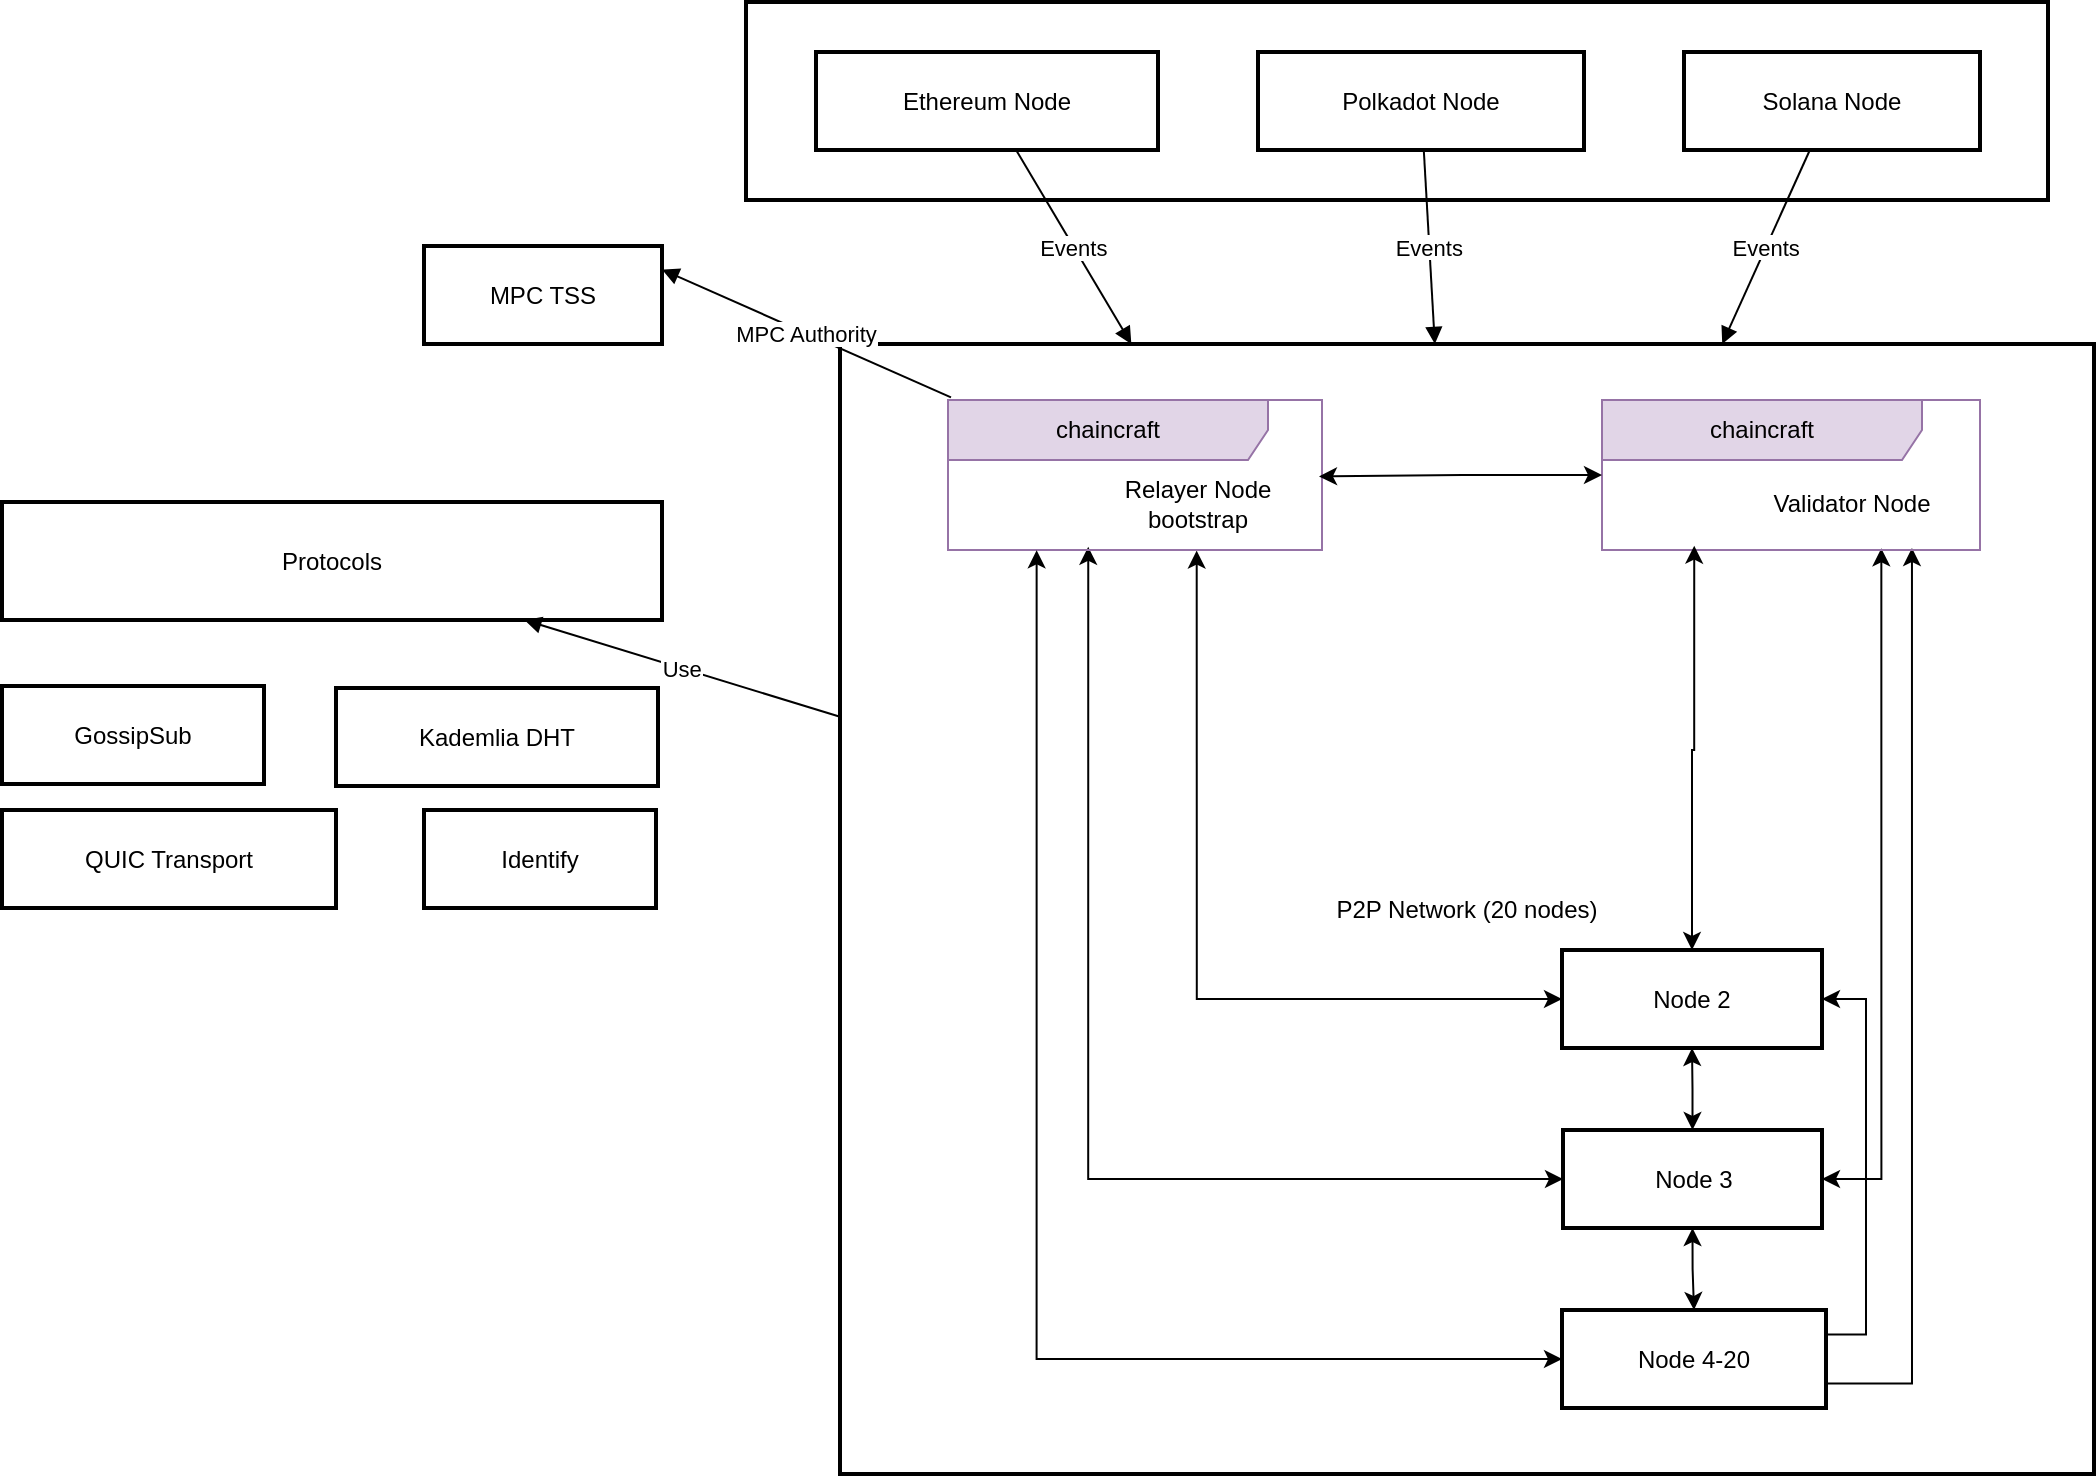 <mxfile version="25.0.0" pages="7">
  <diagram id="IXVDJG_VeLUXgpo1rgtr" name="archi">
    <mxGraphModel dx="1198" dy="1622" grid="1" gridSize="10" guides="1" tooltips="1" connect="1" arrows="1" fold="1" page="1" pageScale="1" pageWidth="1169" pageHeight="827" math="0" shadow="0">
      <root>
        <mxCell id="0" />
        <mxCell id="1" parent="0" />
        <mxCell id="kc-gMKVMSjufeVu_9sTh-2" value="P2P Network (20 nodes)" style="whiteSpace=wrap;strokeWidth=2;" vertex="1" parent="1">
          <mxGeometry x="449" y="217" width="627" height="565" as="geometry" />
        </mxCell>
        <mxCell id="kc-gMKVMSjufeVu_9sTh-1" value="Protocols" style="whiteSpace=wrap;strokeWidth=2;" vertex="1" parent="1">
          <mxGeometry x="30" y="296" width="330" height="59" as="geometry" />
        </mxCell>
        <mxCell id="kc-gMKVMSjufeVu_9sTh-3" value="BlockchainNetwork" style="whiteSpace=wrap;strokeWidth=2;" vertex="1" parent="1">
          <mxGeometry x="402" y="46" width="651" height="99" as="geometry" />
        </mxCell>
        <mxCell id="kc-gMKVMSjufeVu_9sTh-4" value="Ethereum Node" style="whiteSpace=wrap;strokeWidth=2;" vertex="1" parent="1">
          <mxGeometry x="437" y="71" width="171" height="49" as="geometry" />
        </mxCell>
        <mxCell id="kc-gMKVMSjufeVu_9sTh-5" value="Polkadot Node" style="whiteSpace=wrap;strokeWidth=2;" vertex="1" parent="1">
          <mxGeometry x="658" y="71" width="163" height="49" as="geometry" />
        </mxCell>
        <mxCell id="kc-gMKVMSjufeVu_9sTh-6" value="Solana Node" style="whiteSpace=wrap;strokeWidth=2;" vertex="1" parent="1">
          <mxGeometry x="871" y="71" width="148" height="49" as="geometry" />
        </mxCell>
        <mxCell id="084Bv8LMVi7UibyFzro4-11" style="edgeStyle=orthogonalEdgeStyle;rounded=0;orthogonalLoop=1;jettySize=auto;html=1;entryX=0.665;entryY=1.004;entryDx=0;entryDy=0;startArrow=classic;startFill=1;entryPerimeter=0;" edge="1" parent="1" source="kc-gMKVMSjufeVu_9sTh-9" target="084Bv8LMVi7UibyFzro4-1">
          <mxGeometry relative="1" as="geometry" />
        </mxCell>
        <mxCell id="kc-gMKVMSjufeVu_9sTh-9" value="Node 2" style="whiteSpace=wrap;strokeWidth=2;" vertex="1" parent="1">
          <mxGeometry x="810" y="520" width="130" height="49" as="geometry" />
        </mxCell>
        <mxCell id="kc-gMKVMSjufeVu_9sTh-29" style="edgeStyle=orthogonalEdgeStyle;rounded=0;orthogonalLoop=1;jettySize=auto;html=1;exitX=1;exitY=0.5;exitDx=0;exitDy=0;entryX=0.739;entryY=0.989;entryDx=0;entryDy=0;startArrow=classic;startFill=1;entryPerimeter=0;" edge="1" parent="1" source="kc-gMKVMSjufeVu_9sTh-10" target="084Bv8LMVi7UibyFzro4-5">
          <mxGeometry relative="1" as="geometry">
            <Array as="points">
              <mxPoint x="970" y="634" />
            </Array>
          </mxGeometry>
        </mxCell>
        <mxCell id="084Bv8LMVi7UibyFzro4-10" style="edgeStyle=orthogonalEdgeStyle;rounded=0;orthogonalLoop=1;jettySize=auto;html=1;entryX=0.375;entryY=0.979;entryDx=0;entryDy=0;startArrow=classic;startFill=1;entryPerimeter=0;" edge="1" parent="1" source="kc-gMKVMSjufeVu_9sTh-10" target="084Bv8LMVi7UibyFzro4-1">
          <mxGeometry relative="1" as="geometry" />
        </mxCell>
        <mxCell id="084Bv8LMVi7UibyFzro4-14" style="edgeStyle=orthogonalEdgeStyle;rounded=0;orthogonalLoop=1;jettySize=auto;html=1;entryX=0.5;entryY=0;entryDx=0;entryDy=0;exitX=0.5;exitY=1;exitDx=0;exitDy=0;startArrow=classic;startFill=1;" edge="1" parent="1" source="kc-gMKVMSjufeVu_9sTh-10" target="kc-gMKVMSjufeVu_9sTh-11">
          <mxGeometry relative="1" as="geometry" />
        </mxCell>
        <mxCell id="084Bv8LMVi7UibyFzro4-15" style="edgeStyle=orthogonalEdgeStyle;rounded=0;orthogonalLoop=1;jettySize=auto;html=1;entryX=0.5;entryY=1;entryDx=0;entryDy=0;startArrow=classic;startFill=1;" edge="1" parent="1" source="kc-gMKVMSjufeVu_9sTh-10" target="kc-gMKVMSjufeVu_9sTh-9">
          <mxGeometry relative="1" as="geometry" />
        </mxCell>
        <mxCell id="kc-gMKVMSjufeVu_9sTh-10" value="Node 3" style="whiteSpace=wrap;strokeWidth=2;" vertex="1" parent="1">
          <mxGeometry x="810.5" y="610" width="129.5" height="49" as="geometry" />
        </mxCell>
        <mxCell id="084Bv8LMVi7UibyFzro4-16" style="edgeStyle=orthogonalEdgeStyle;rounded=0;orthogonalLoop=1;jettySize=auto;html=1;entryX=1;entryY=0.5;entryDx=0;entryDy=0;exitX=1;exitY=0.25;exitDx=0;exitDy=0;" edge="1" parent="1" source="kc-gMKVMSjufeVu_9sTh-11" target="kc-gMKVMSjufeVu_9sTh-9">
          <mxGeometry relative="1" as="geometry" />
        </mxCell>
        <mxCell id="kc-gMKVMSjufeVu_9sTh-11" value="Node 4-20" style="whiteSpace=wrap;strokeWidth=2;" vertex="1" parent="1">
          <mxGeometry x="810" y="700" width="132" height="49" as="geometry" />
        </mxCell>
        <mxCell id="kc-gMKVMSjufeVu_9sTh-12" value="Kademlia DHT" style="whiteSpace=wrap;strokeWidth=2;" vertex="1" parent="1">
          <mxGeometry x="197" y="389" width="161" height="49" as="geometry" />
        </mxCell>
        <mxCell id="kc-gMKVMSjufeVu_9sTh-13" value="QUIC Transport" style="whiteSpace=wrap;strokeWidth=2;" vertex="1" parent="1">
          <mxGeometry x="30" y="450" width="167" height="49" as="geometry" />
        </mxCell>
        <mxCell id="kc-gMKVMSjufeVu_9sTh-14" value="GossipSub" style="whiteSpace=wrap;strokeWidth=2;" vertex="1" parent="1">
          <mxGeometry x="30" y="388" width="131" height="49" as="geometry" />
        </mxCell>
        <mxCell id="kc-gMKVMSjufeVu_9sTh-15" value="Identify" style="whiteSpace=wrap;strokeWidth=2;" vertex="1" parent="1">
          <mxGeometry x="241" y="450" width="116" height="49" as="geometry" />
        </mxCell>
        <mxCell id="kc-gMKVMSjufeVu_9sTh-16" value="MPC TSS" style="whiteSpace=wrap;strokeWidth=2;" vertex="1" parent="1">
          <mxGeometry x="241" y="168" width="119" height="49" as="geometry" />
        </mxCell>
        <mxCell id="kc-gMKVMSjufeVu_9sTh-24" value="MPC Authority" style="startArrow=none;endArrow=block;entryX=1;entryY=0.24;rounded=0;exitX=0.008;exitY=-0.017;exitDx=0;exitDy=0;exitPerimeter=0;" edge="1" parent="1" source="084Bv8LMVi7UibyFzro4-1" target="kc-gMKVMSjufeVu_9sTh-16">
          <mxGeometry relative="1" as="geometry" />
        </mxCell>
        <mxCell id="kc-gMKVMSjufeVu_9sTh-25" value="Events" style="curved=1;startArrow=none;endArrow=block;rounded=0;" edge="1" parent="1" source="kc-gMKVMSjufeVu_9sTh-4" target="kc-gMKVMSjufeVu_9sTh-2">
          <mxGeometry relative="1" as="geometry">
            <Array as="points" />
          </mxGeometry>
        </mxCell>
        <mxCell id="kc-gMKVMSjufeVu_9sTh-26" value="Events" style="curved=1;startArrow=none;endArrow=block;rounded=0;" edge="1" parent="1" source="kc-gMKVMSjufeVu_9sTh-5" target="kc-gMKVMSjufeVu_9sTh-2">
          <mxGeometry relative="1" as="geometry">
            <Array as="points" />
          </mxGeometry>
        </mxCell>
        <mxCell id="kc-gMKVMSjufeVu_9sTh-27" value="Events" style="curved=1;startArrow=none;endArrow=block;rounded=0;" edge="1" parent="1" source="kc-gMKVMSjufeVu_9sTh-6" target="kc-gMKVMSjufeVu_9sTh-2">
          <mxGeometry relative="1" as="geometry">
            <Array as="points" />
          </mxGeometry>
        </mxCell>
        <mxCell id="kc-gMKVMSjufeVu_9sTh-28" value="Use" style="curved=1;startArrow=none;endArrow=block;rounded=0;" edge="1" parent="1" source="kc-gMKVMSjufeVu_9sTh-2" target="kc-gMKVMSjufeVu_9sTh-1">
          <mxGeometry relative="1" as="geometry">
            <Array as="points" />
          </mxGeometry>
        </mxCell>
        <mxCell id="kc-gMKVMSjufeVu_9sTh-30" style="edgeStyle=orthogonalEdgeStyle;rounded=0;orthogonalLoop=1;jettySize=auto;html=1;entryX=0.82;entryY=0.987;entryDx=0;entryDy=0;exitX=1;exitY=0.75;exitDx=0;exitDy=0;entryPerimeter=0;" edge="1" parent="1" source="kc-gMKVMSjufeVu_9sTh-11" target="084Bv8LMVi7UibyFzro4-5">
          <mxGeometry relative="1" as="geometry" />
        </mxCell>
        <mxCell id="084Bv8LMVi7UibyFzro4-1" value="chaincraft" style="shape=umlFrame;whiteSpace=wrap;html=1;pointerEvents=0;recursiveResize=0;container=1;collapsible=0;width=160;fillColor=#e1d5e7;strokeColor=#9673a6;" vertex="1" parent="1">
          <mxGeometry x="503" y="245" width="187" height="75" as="geometry" />
        </mxCell>
        <mxCell id="084Bv8LMVi7UibyFzro4-4" value="Relayer Node&lt;br style=&quot;padding: 0px; margin: 0px;&quot;&gt;bootstrap" style="text;html=1;align=center;verticalAlign=middle;whiteSpace=wrap;rounded=0;" vertex="1" parent="084Bv8LMVi7UibyFzro4-1">
          <mxGeometry x="70" y="37" width="110" height="30" as="geometry" />
        </mxCell>
        <mxCell id="084Bv8LMVi7UibyFzro4-5" value="chaincraft" style="shape=umlFrame;whiteSpace=wrap;html=1;pointerEvents=0;recursiveResize=0;container=1;collapsible=0;width=160;fillColor=#e1d5e7;strokeColor=#9673a6;" vertex="1" parent="1">
          <mxGeometry x="830" y="245" width="189" height="75" as="geometry" />
        </mxCell>
        <mxCell id="084Bv8LMVi7UibyFzro4-6" value="Validator Node" style="text;html=1;align=center;verticalAlign=middle;whiteSpace=wrap;rounded=0;" vertex="1" parent="084Bv8LMVi7UibyFzro4-5">
          <mxGeometry x="70" y="37" width="110" height="30" as="geometry" />
        </mxCell>
        <mxCell id="084Bv8LMVi7UibyFzro4-9" style="edgeStyle=orthogonalEdgeStyle;rounded=0;orthogonalLoop=1;jettySize=auto;html=1;entryX=0.237;entryY=1.002;entryDx=0;entryDy=0;entryPerimeter=0;exitX=0;exitY=0.5;exitDx=0;exitDy=0;startArrow=classic;startFill=1;" edge="1" parent="1" source="kc-gMKVMSjufeVu_9sTh-11" target="084Bv8LMVi7UibyFzro4-1">
          <mxGeometry relative="1" as="geometry" />
        </mxCell>
        <mxCell id="084Bv8LMVi7UibyFzro4-12" style="edgeStyle=orthogonalEdgeStyle;rounded=0;orthogonalLoop=1;jettySize=auto;html=1;entryX=0.992;entryY=0.51;entryDx=0;entryDy=0;entryPerimeter=0;startArrow=classic;startFill=1;" edge="1" parent="1" source="084Bv8LMVi7UibyFzro4-5" target="084Bv8LMVi7UibyFzro4-1">
          <mxGeometry relative="1" as="geometry" />
        </mxCell>
        <mxCell id="084Bv8LMVi7UibyFzro4-13" style="edgeStyle=orthogonalEdgeStyle;rounded=0;orthogonalLoop=1;jettySize=auto;html=1;entryX=0.244;entryY=0.971;entryDx=0;entryDy=0;entryPerimeter=0;startArrow=classic;startFill=1;" edge="1" parent="1" source="kc-gMKVMSjufeVu_9sTh-9" target="084Bv8LMVi7UibyFzro4-5">
          <mxGeometry relative="1" as="geometry" />
        </mxCell>
      </root>
    </mxGraphModel>
  </diagram>
  <diagram id="EzkrCVzy17kBG3Cb-Nys" name="detailed archi">
    <mxGraphModel dx="814" dy="1103" grid="1" gridSize="10" guides="1" tooltips="1" connect="1" arrows="1" fold="1" page="1" pageScale="1" pageWidth="1169" pageHeight="827" math="0" shadow="0">
      <root>
        <mxCell id="0" />
        <mxCell id="1" parent="0" />
        <mxCell id="LZuft67gBPtvFrcY-JAB-1" value="Connection Types" style="whiteSpace=wrap;strokeWidth=2;" vertex="1" parent="1">
          <mxGeometry x="1559" y="757" width="572" height="149" as="geometry" />
        </mxCell>
        <mxCell id="LZuft67gBPtvFrcY-JAB-2" value="Network Protocols" style="whiteSpace=wrap;strokeWidth=2;" vertex="1" parent="1">
          <mxGeometry x="20" y="757" width="1519" height="149" as="geometry" />
        </mxCell>
        <mxCell id="LZuft67gBPtvFrcY-JAB-3" value="Protocol Stack" style="whiteSpace=wrap;strokeWidth=2;" vertex="1" parent="1">
          <mxGeometry x="40" y="782" width="1020" height="99" as="geometry" />
        </mxCell>
        <mxCell id="LZuft67gBPtvFrcY-JAB-4" value="Base P2P" style="whiteSpace=wrap;strokeWidth=2;" vertex="1" parent="1">
          <mxGeometry x="1080" y="782" width="439" height="99" as="geometry" />
        </mxCell>
        <mxCell id="LZuft67gBPtvFrcY-JAB-5" value="P2P Network" style="whiteSpace=wrap;strokeWidth=2;" vertex="1" parent="1">
          <mxGeometry x="48" y="20" width="2301" height="664" as="geometry" />
        </mxCell>
        <mxCell id="LZuft67gBPtvFrcY-JAB-6" value="Validator Nodes (20)" style="whiteSpace=wrap;strokeWidth=2;" vertex="1" parent="1">
          <mxGeometry x="68" y="365" width="2079" height="295" as="geometry" />
        </mxCell>
        <mxCell id="LZuft67gBPtvFrcY-JAB-7" value="Node Components (Each Node)" style="whiteSpace=wrap;strokeWidth=2;" vertex="1" parent="1">
          <mxGeometry x="88" y="390" width="2039" height="245" as="geometry" />
        </mxCell>
        <mxCell id="LZuft67gBPtvFrcY-JAB-8" value="Relayer Node" style="whiteSpace=wrap;strokeWidth=2;" vertex="1" parent="1">
          <mxGeometry x="140" y="45" width="2189" height="247" as="geometry" />
        </mxCell>
        <mxCell id="LZuft67gBPtvFrcY-JAB-9" value="Blockchain Networks" style="whiteSpace=wrap;strokeWidth=2;verticalAlign=top;align=left;spacingLeft=10;spacingTop=10;fontSize=14;" vertex="1" parent="1">
          <mxGeometry x="2459" y="189" width="441" height="737" as="geometry" />
        </mxCell>
        <mxCell id="LZuft67gBPtvFrcY-JAB-10" value="Solana" style="whiteSpace=wrap;strokeWidth=2;verticalAlign=top;" vertex="1" parent="1">
          <mxGeometry x="2629" y="720" width="256" height="191" as="geometry" />
        </mxCell>
        <mxCell id="LZuft67gBPtvFrcY-JAB-11" value="Polkadot" style="whiteSpace=wrap;strokeWidth=2;verticalAlign=top;" vertex="1" parent="1">
          <mxGeometry x="2630" y="254" width="255" height="160" as="geometry" />
        </mxCell>
        <mxCell id="LZuft67gBPtvFrcY-JAB-12" value="Ethereum" style="whiteSpace=wrap;strokeWidth=2;verticalAlign=top;" vertex="1" parent="1">
          <mxGeometry x="2629" y="450" width="256" height="229" as="geometry" />
        </mxCell>
        <mxCell id="vUNDI-Kx2aTw_wgjfIVq-3" style="rounded=0;orthogonalLoop=1;jettySize=auto;html=1;entryX=0.998;entryY=0.677;entryDx=0;entryDy=0;exitX=0;exitY=0.75;exitDx=0;exitDy=0;entryPerimeter=0;elbow=vertical;" edge="1" parent="1" source="LZuft67gBPtvFrcY-JAB-14" target="LZuft67gBPtvFrcY-JAB-27">
          <mxGeometry relative="1" as="geometry" />
        </mxCell>
        <mxCell id="vUNDI-Kx2aTw_wgjfIVq-5" value="Text" style="edgeLabel;html=1;align=center;verticalAlign=middle;resizable=0;points=[];" vertex="1" connectable="0" parent="vUNDI-Kx2aTw_wgjfIVq-3">
          <mxGeometry x="-0.623" relative="1" as="geometry">
            <mxPoint as="offset" />
          </mxGeometry>
        </mxCell>
        <mxCell id="LZuft67gBPtvFrcY-JAB-13" value="GETH Node" style="whiteSpace=wrap;strokeWidth=2;" vertex="1" parent="1">
          <mxGeometry x="2678" y="504" width="140" height="49" as="geometry" />
        </mxCell>
        <mxCell id="LZuft67gBPtvFrcY-JAB-15" value="Polkadot RPC" style="whiteSpace=wrap;strokeWidth=2;" vertex="1" parent="1">
          <mxGeometry x="2677.5" y="347.5" width="154" height="49" as="geometry" />
        </mxCell>
        <mxCell id="LZuft67gBPtvFrcY-JAB-16" value="Polkadot WebSocket" style="whiteSpace=wrap;strokeWidth=2;" vertex="1" parent="1">
          <mxGeometry x="2654.5" y="288" width="205" height="49" as="geometry" />
        </mxCell>
        <mxCell id="LZuft67gBPtvFrcY-JAB-17" value="Solana RPC" style="whiteSpace=wrap;strokeWidth=2;" vertex="1" parent="1">
          <mxGeometry x="2694" y="837" width="139" height="49" as="geometry" />
        </mxCell>
        <mxCell id="LZuft67gBPtvFrcY-JAB-18" value="Solana WebSocket" style="whiteSpace=wrap;strokeWidth=2;" vertex="1" parent="1">
          <mxGeometry x="2669" y="770" width="189" height="49" as="geometry" />
        </mxCell>
        <mxCell id="LZuft67gBPtvFrcY-JAB-19" value="Core Service" style="whiteSpace=wrap;strokeWidth=2;" vertex="1" parent="1">
          <mxGeometry x="656" y="70" width="150" height="49" as="geometry" />
        </mxCell>
        <mxCell id="LZuft67gBPtvFrcY-JAB-20" value="MPC Controller" style="whiteSpace=wrap;strokeWidth=2;" vertex="1" parent="1">
          <mxGeometry x="481" y="219" width="167" height="49" as="geometry" />
        </mxCell>
        <mxCell id="LZuft67gBPtvFrcY-JAB-21" value="Key Management" style="whiteSpace=wrap;strokeWidth=2;" vertex="1" parent="1">
          <mxGeometry x="250" y="219" width="181" height="49" as="geometry" />
        </mxCell>
        <mxCell id="LZuft67gBPtvFrcY-JAB-22" value="Transaction Validator" style="whiteSpace=wrap;strokeWidth=2;" vertex="1" parent="1">
          <mxGeometry x="1764" y="219" width="211" height="49" as="geometry" />
        </mxCell>
        <mxCell id="LZuft67gBPtvFrcY-JAB-23" value="Chain Management" style="whiteSpace=wrap;strokeWidth=2;" vertex="1" parent="1">
          <mxGeometry x="2098" y="219" width="196" height="49" as="geometry" />
        </mxCell>
        <mxCell id="LZuft67gBPtvFrcY-JAB-24" value="Core Service" style="whiteSpace=wrap;strokeWidth=2;" vertex="1" parent="1">
          <mxGeometry x="859" y="415" width="150" height="49" as="geometry" />
        </mxCell>
        <mxCell id="LZuft67gBPtvFrcY-JAB-25" value="Event Listener" style="whiteSpace=wrap;strokeWidth=2;" vertex="1" parent="1">
          <mxGeometry x="143" y="561" width="163" height="49" as="geometry" />
        </mxCell>
        <mxCell id="LZuft67gBPtvFrcY-JAB-26" value="Signature Service" style="whiteSpace=wrap;strokeWidth=2;" vertex="1" parent="1">
          <mxGeometry x="517" y="561" width="184" height="49" as="geometry" />
        </mxCell>
        <mxCell id="LZuft67gBPtvFrcY-JAB-27" value="Chain Adapter" style="whiteSpace=wrap;strokeWidth=2;" vertex="1" parent="1">
          <mxGeometry x="1920" y="561" width="161" height="49" as="geometry" />
        </mxCell>
        <mxCell id="LZuft67gBPtvFrcY-JAB-28" value="P2P Protocol Handler" style="whiteSpace=wrap;strokeWidth=2;" vertex="1" parent="1">
          <mxGeometry x="838" y="561" width="211" height="49" as="geometry" />
        </mxCell>
        <mxCell id="LZuft67gBPtvFrcY-JAB-29" value="QUIC Transport" style="whiteSpace=wrap;strokeWidth=2;" vertex="1" parent="1">
          <mxGeometry x="1115" y="807" width="167" height="49" as="geometry" />
        </mxCell>
        <mxCell id="LZuft67gBPtvFrcY-JAB-30" value="TCP Fallback" style="whiteSpace=wrap;strokeWidth=2;" vertex="1" parent="1">
          <mxGeometry x="1332" y="807" width="152" height="49" as="geometry" />
        </mxCell>
        <mxCell id="LZuft67gBPtvFrcY-JAB-31" value="Kademlia DHT" style="whiteSpace=wrap;strokeWidth=2;" vertex="1" parent="1">
          <mxGeometry x="75" y="807" width="161" height="49" as="geometry" />
        </mxCell>
        <mxCell id="LZuft67gBPtvFrcY-JAB-32" value="GossipSub" style="whiteSpace=wrap;strokeWidth=2;" vertex="1" parent="1">
          <mxGeometry x="286" y="807" width="131" height="49" as="geometry" />
        </mxCell>
        <mxCell id="LZuft67gBPtvFrcY-JAB-33" value="Identify" style="whiteSpace=wrap;strokeWidth=2;" vertex="1" parent="1">
          <mxGeometry x="471" y="807" width="116" height="49" as="geometry" />
        </mxCell>
        <mxCell id="LZuft67gBPtvFrcY-JAB-34" value="MPC TSS" style="whiteSpace=wrap;strokeWidth=2;" vertex="1" parent="1">
          <mxGeometry x="637" y="807" width="119" height="49" as="geometry" />
        </mxCell>
        <mxCell id="LZuft67gBPtvFrcY-JAB-35" value="Noise Protocol" style="whiteSpace=wrap;strokeWidth=2;" vertex="1" parent="1">
          <mxGeometry x="862" y="807" width="163" height="49" as="geometry" />
        </mxCell>
        <mxCell id="LZuft67gBPtvFrcY-JAB-36" value="WebSocket" style="whiteSpace=wrap;strokeWidth=2;" vertex="1" parent="1">
          <mxGeometry x="1594" y="807" width="138" height="49" as="geometry" />
        </mxCell>
        <mxCell id="LZuft67gBPtvFrcY-JAB-37" value="JSON-RPC" style="whiteSpace=wrap;strokeWidth=2;" vertex="1" parent="1">
          <mxGeometry x="1782" y="807" width="130" height="49" as="geometry" />
        </mxCell>
        <mxCell id="LZuft67gBPtvFrcY-JAB-38" value="P2P Direct" style="whiteSpace=wrap;strokeWidth=2;" vertex="1" parent="1">
          <mxGeometry x="1962" y="807" width="134" height="49" as="geometry" />
        </mxCell>
        <mxCell id="LZuft67gBPtvFrcY-JAB-39" value="RPC/WS" style="startArrow=none;endArrow=block;exitX=0.5;exitY=1;entryX=0.5;entryY=-0.01;rounded=0;exitDx=0;exitDy=0;" edge="1" parent="1" source="LZuft67gBPtvFrcY-JAB-13" target="LZuft67gBPtvFrcY-JAB-14">
          <mxGeometry relative="1" as="geometry" />
        </mxCell>
        <mxCell id="LZuft67gBPtvFrcY-JAB-40" value="" style="curved=1;startArrow=none;endArrow=block;exitX=0;exitY=0.95;entryX=0.5;entryY=-0.01;rounded=0;" edge="1" parent="1" source="LZuft67gBPtvFrcY-JAB-19" target="LZuft67gBPtvFrcY-JAB-20">
          <mxGeometry relative="1" as="geometry">
            <Array as="points">
              <mxPoint x="564" y="144" />
            </Array>
          </mxGeometry>
        </mxCell>
        <mxCell id="LZuft67gBPtvFrcY-JAB-41" value="" style="curved=1;startArrow=none;endArrow=block;exitX=0;exitY=0.69;entryX=0.5;entryY=-0.01;rounded=0;" edge="1" parent="1" source="LZuft67gBPtvFrcY-JAB-19" target="LZuft67gBPtvFrcY-JAB-21">
          <mxGeometry relative="1" as="geometry">
            <Array as="points">
              <mxPoint x="340" y="144" />
            </Array>
          </mxGeometry>
        </mxCell>
        <mxCell id="LZuft67gBPtvFrcY-JAB-42" value="" style="curved=1;startArrow=none;endArrow=block;exitX=0.99;exitY=0.56;entryX=0.5;entryY=-0.01;rounded=0;" edge="1" parent="1" source="LZuft67gBPtvFrcY-JAB-19" target="LZuft67gBPtvFrcY-JAB-22">
          <mxGeometry relative="1" as="geometry">
            <Array as="points">
              <mxPoint x="1869" y="144" />
            </Array>
          </mxGeometry>
        </mxCell>
        <mxCell id="LZuft67gBPtvFrcY-JAB-43" value="" style="curved=1;startArrow=none;endArrow=block;exitX=0.99;exitY=0.55;entryX=0.5;entryY=-0.01;rounded=0;" edge="1" parent="1" source="LZuft67gBPtvFrcY-JAB-19" target="LZuft67gBPtvFrcY-JAB-23">
          <mxGeometry relative="1" as="geometry">
            <Array as="points">
              <mxPoint x="2196" y="144" />
            </Array>
          </mxGeometry>
        </mxCell>
        <mxCell id="LZuft67gBPtvFrcY-JAB-44" value="" style="startArrow=none;endArrow=block;exitX=0;exitY=0.62;entryX=1.002;entryY=0.167;rounded=0;edgeStyle=entityRelationEdgeStyle;entryDx=0;entryDy=0;entryPerimeter=0;" edge="1" parent="1" source="LZuft67gBPtvFrcY-JAB-24" target="LZuft67gBPtvFrcY-JAB-25">
          <mxGeometry relative="1" as="geometry">
            <Array as="points">
              <mxPoint x="450" y="450" />
              <mxPoint x="750" y="450" />
              <mxPoint x="470" y="550" />
              <mxPoint x="310" y="470" />
              <mxPoint x="460" y="445" />
            </Array>
          </mxGeometry>
        </mxCell>
        <mxCell id="LZuft67gBPtvFrcY-JAB-45" value="" style="curved=1;startArrow=none;endArrow=block;exitX=0;exitY=0.84;entryX=0.75;entryY=-0.01;rounded=0;" edge="1" parent="1" source="LZuft67gBPtvFrcY-JAB-24" target="LZuft67gBPtvFrcY-JAB-26">
          <mxGeometry relative="1" as="geometry">
            <Array as="points">
              <mxPoint x="723" y="488" />
            </Array>
          </mxGeometry>
        </mxCell>
        <mxCell id="LZuft67gBPtvFrcY-JAB-46" value="" style="curved=1;startArrow=none;endArrow=block;exitX=1;exitY=0.56;entryX=0.37;entryY=-0.01;rounded=0;" edge="1" parent="1" source="LZuft67gBPtvFrcY-JAB-24" target="LZuft67gBPtvFrcY-JAB-27">
          <mxGeometry relative="1" as="geometry">
            <Array as="points">
              <mxPoint x="1948" y="488" />
              <mxPoint x="1948" y="524" />
            </Array>
          </mxGeometry>
        </mxCell>
        <mxCell id="LZuft67gBPtvFrcY-JAB-47" value="" style="curved=1;startArrow=none;endArrow=block;exitX=0.53;exitY=0.98;entryX=0.5;entryY=-0.01;rounded=0;" edge="1" parent="1" source="LZuft67gBPtvFrcY-JAB-24" target="LZuft67gBPtvFrcY-JAB-28">
          <mxGeometry relative="1" as="geometry">
            <Array as="points">
              <mxPoint x="944" y="488" />
            </Array>
          </mxGeometry>
        </mxCell>
        <mxCell id="LZuft67gBPtvFrcY-JAB-49" value="WebSocket/RPC" style="startArrow=none;endArrow=block;exitX=0;exitY=0.25;entryX=1.001;entryY=0.549;rounded=0;exitDx=0;exitDy=0;entryDx=0;entryDy=0;entryPerimeter=0;" edge="1" parent="1" source="LZuft67gBPtvFrcY-JAB-14" target="LZuft67gBPtvFrcY-JAB-27">
          <mxGeometry x="-0.488" y="-7" relative="1" as="geometry">
            <mxPoint as="offset" />
          </mxGeometry>
        </mxCell>
        <mxCell id="LZuft67gBPtvFrcY-JAB-50" value="RPC" style="startArrow=none;endArrow=block;exitX=0;exitY=0.5;entryX=1;entryY=0.25;rounded=0;entryDx=0;entryDy=0;exitDx=0;exitDy=0;" edge="1" parent="1" source="LZuft67gBPtvFrcY-JAB-15" target="LZuft67gBPtvFrcY-JAB-27">
          <mxGeometry x="-0.537" y="2" relative="1" as="geometry">
            <mxPoint as="offset" />
          </mxGeometry>
        </mxCell>
        <mxCell id="LZuft67gBPtvFrcY-JAB-51" value="WebSocket" style="startArrow=none;endArrow=block;exitX=0;exitY=0.5;entryX=0.998;entryY=0.126;rounded=0;entryDx=0;entryDy=0;entryPerimeter=0;exitDx=0;exitDy=0;" edge="1" parent="1" source="LZuft67gBPtvFrcY-JAB-16" target="LZuft67gBPtvFrcY-JAB-27">
          <mxGeometry x="-0.605" y="-3" relative="1" as="geometry">
            <mxPoint as="offset" />
          </mxGeometry>
        </mxCell>
        <mxCell id="LZuft67gBPtvFrcY-JAB-52" value="RPC" style="startArrow=none;endArrow=block;exitX=0;exitY=0.5;entryX=0.65;entryY=0.98;rounded=0;exitDx=0;exitDy=0;" edge="1" parent="1" source="LZuft67gBPtvFrcY-JAB-17" target="LZuft67gBPtvFrcY-JAB-27">
          <mxGeometry x="-0.509" relative="1" as="geometry">
            <mxPoint as="offset" />
          </mxGeometry>
        </mxCell>
        <mxCell id="LZuft67gBPtvFrcY-JAB-53" value="WebSocket" style="startArrow=none;endArrow=block;exitX=0;exitY=0.5;entryX=1.002;entryY=0.929;rounded=0;entryDx=0;entryDy=0;entryPerimeter=0;exitDx=0;exitDy=0;" edge="1" parent="1" source="LZuft67gBPtvFrcY-JAB-18" target="LZuft67gBPtvFrcY-JAB-27">
          <mxGeometry x="-0.527" relative="1" as="geometry">
            <mxPoint as="offset" />
          </mxGeometry>
        </mxCell>
        <mxCell id="LZuft67gBPtvFrcY-JAB-54" value="Uses" style="curved=1;startArrow=none;endArrow=block;exitX=1;exitY=0.9;entryX=0.5;entryY=-0.01;rounded=0;" edge="1" parent="1" source="LZuft67gBPtvFrcY-JAB-28" target="LZuft67gBPtvFrcY-JAB-29">
          <mxGeometry relative="1" as="geometry">
            <Array as="points">
              <mxPoint x="1199" y="634" />
            </Array>
          </mxGeometry>
        </mxCell>
        <mxCell id="LZuft67gBPtvFrcY-JAB-55" value="Uses" style="curved=1;startArrow=none;endArrow=block;exitX=1;exitY=0.71;entryX=0.5;entryY=-0.01;rounded=0;" edge="1" parent="1" source="LZuft67gBPtvFrcY-JAB-28" target="LZuft67gBPtvFrcY-JAB-30">
          <mxGeometry relative="1" as="geometry">
            <Array as="points">
              <mxPoint x="1408" y="634" />
            </Array>
          </mxGeometry>
        </mxCell>
        <mxCell id="LZuft67gBPtvFrcY-JAB-56" value="Uses" style="curved=1;startArrow=none;endArrow=block;exitX=0;exitY=0.62;entryX=0.5;entryY=-0.01;rounded=0;" edge="1" parent="1" source="LZuft67gBPtvFrcY-JAB-28" target="LZuft67gBPtvFrcY-JAB-31">
          <mxGeometry relative="1" as="geometry">
            <Array as="points">
              <mxPoint x="155" y="634" />
            </Array>
          </mxGeometry>
        </mxCell>
        <mxCell id="LZuft67gBPtvFrcY-JAB-57" value="Uses" style="curved=1;startArrow=none;endArrow=block;exitX=0;exitY=0.68;entryX=0.73;entryY=-0.01;rounded=0;" edge="1" parent="1" source="LZuft67gBPtvFrcY-JAB-28" target="LZuft67gBPtvFrcY-JAB-32">
          <mxGeometry relative="1" as="geometry">
            <Array as="points">
              <mxPoint x="414" y="634" />
            </Array>
          </mxGeometry>
        </mxCell>
        <mxCell id="LZuft67gBPtvFrcY-JAB-58" value="Uses" style="curved=1;startArrow=none;endArrow=block;exitX=0;exitY=0.74;entryX=0.5;entryY=-0.01;rounded=0;" edge="1" parent="1" source="LZuft67gBPtvFrcY-JAB-28" target="LZuft67gBPtvFrcY-JAB-33">
          <mxGeometry relative="1" as="geometry">
            <Array as="points">
              <mxPoint x="529" y="634" />
            </Array>
          </mxGeometry>
        </mxCell>
        <mxCell id="LZuft67gBPtvFrcY-JAB-59" value="Uses" style="curved=1;startArrow=none;endArrow=block;exitX=0.73;exitY=0.98;entryX=0.5;entryY=-0.01;rounded=0;" edge="1" parent="1" source="LZuft67gBPtvFrcY-JAB-26" target="LZuft67gBPtvFrcY-JAB-34">
          <mxGeometry relative="1" as="geometry">
            <Array as="points">
              <mxPoint x="696" y="634" />
            </Array>
          </mxGeometry>
        </mxCell>
        <mxCell id="LZuft67gBPtvFrcY-JAB-60" value="Uses" style="curved=1;startArrow=none;endArrow=block;exitX=0.5;exitY=0.98;entryX=0.5;entryY=-0.01;rounded=0;" edge="1" parent="1" source="LZuft67gBPtvFrcY-JAB-28" target="LZuft67gBPtvFrcY-JAB-35">
          <mxGeometry relative="1" as="geometry">
            <Array as="points" />
          </mxGeometry>
        </mxCell>
        <mxCell id="LZuft67gBPtvFrcY-JAB-61" value="QUIC/MPC" style="curved=1;startArrow=none;endArrow=block;exitX=0;exitY=0.06;entryX=0.58;entryY=0.99;rounded=0;" edge="1" parent="1" source="LZuft67gBPtvFrcY-JAB-24" target="LZuft67gBPtvFrcY-JAB-19">
          <mxGeometry relative="1" as="geometry">
            <Array as="points">
              <mxPoint x="757" y="390" />
              <mxPoint x="757" y="144" />
            </Array>
          </mxGeometry>
        </mxCell>
        <mxCell id="LZuft67gBPtvFrcY-JAB-62" value="Key Distribution" style="curved=1;startArrow=none;endArrow=block;exitX=0.5;exitY=0.98;entryX=0.4;entryY=-0.01;rounded=0;" edge="1" parent="1" source="LZuft67gBPtvFrcY-JAB-20" target="LZuft67gBPtvFrcY-JAB-26">
          <mxGeometry relative="1" as="geometry">
            <Array as="points">
              <mxPoint x="564" y="524" />
            </Array>
          </mxGeometry>
        </mxCell>
        <mxCell id="LZuft67gBPtvFrcY-JAB-63" value="Validation Results" style="curved=1;startArrow=none;endArrow=block;exitX=0.5;exitY=0.98;entryX=1;entryY=0.4;rounded=0;" edge="1" parent="1" source="LZuft67gBPtvFrcY-JAB-22" target="LZuft67gBPtvFrcY-JAB-24">
          <mxGeometry relative="1" as="geometry">
            <Array as="points">
              <mxPoint x="1869" y="390" />
            </Array>
          </mxGeometry>
        </mxCell>
        <mxCell id="LZuft67gBPtvFrcY-JAB-64" value="Propagate" style="curved=1;startArrow=none;endArrow=block;exitX=0.77;exitY=0.98;entryX=0.35;entryY=-0.01;rounded=0;" edge="1" parent="1" source="LZuft67gBPtvFrcY-JAB-25" target="LZuft67gBPtvFrcY-JAB-32">
          <mxGeometry relative="1" as="geometry">
            <Array as="points">
              <mxPoint x="312" y="634" />
              <mxPoint x="312" y="782" />
            </Array>
          </mxGeometry>
        </mxCell>
        <mxCell id="LZuft67gBPtvFrcY-JAB-65" value="Notify" style="startArrow=none;endArrow=block;exitX=0.491;exitY=-0.001;entryX=0;entryY=0.64;rounded=0;edgeStyle=orthogonalEdgeStyle;curved=1;exitDx=0;exitDy=0;exitPerimeter=0;" edge="1" parent="1" source="LZuft67gBPtvFrcY-JAB-25">
          <mxGeometry relative="1" as="geometry">
            <Array as="points">
              <mxPoint x="220" y="561" />
              <mxPoint x="220" y="80" />
              <mxPoint x="540" y="80" />
              <mxPoint x="540" y="81" />
            </Array>
            <mxPoint x="221.304" y="540.99" as="sourcePoint" />
            <mxPoint x="656" y="81.35" as="targetPoint" />
          </mxGeometry>
        </mxCell>
        <mxCell id="LZuft67gBPtvFrcY-JAB-66" value="Uses" style="curved=1;startArrow=none;endArrow=block;exitX=0;exitY=0.72;entryX=0.5;entryY=-0.01;rounded=0;" edge="1" parent="1" source="LZuft67gBPtvFrcY-JAB-27" target="LZuft67gBPtvFrcY-JAB-36">
          <mxGeometry relative="1" as="geometry">
            <Array as="points">
              <mxPoint x="1663" y="634" />
            </Array>
          </mxGeometry>
        </mxCell>
        <mxCell id="LZuft67gBPtvFrcY-JAB-67" value="Uses" style="curved=1;startArrow=none;endArrow=block;exitX=0.03;exitY=0.98;entryX=0.5;entryY=-0.01;rounded=0;" edge="1" parent="1" source="LZuft67gBPtvFrcY-JAB-27" target="LZuft67gBPtvFrcY-JAB-37">
          <mxGeometry relative="1" as="geometry">
            <Array as="points">
              <mxPoint x="1847" y="634" />
            </Array>
          </mxGeometry>
        </mxCell>
        <mxCell id="LZuft67gBPtvFrcY-JAB-68" value="Uses" style="curved=1;startArrow=none;endArrow=block;exitX=1;exitY=0.58;entryX=0.5;entryY=-0.01;rounded=0;" edge="1" parent="1" source="LZuft67gBPtvFrcY-JAB-28" target="LZuft67gBPtvFrcY-JAB-38">
          <mxGeometry relative="1" as="geometry">
            <Array as="points">
              <mxPoint x="2029" y="634" />
            </Array>
          </mxGeometry>
        </mxCell>
        <mxCell id="LZuft67gBPtvFrcY-JAB-69" value="Monitor" style="curved=1;startArrow=none;endArrow=block;rounded=0;entryX=0.002;entryY=0.179;entryDx=0;entryDy=0;entryPerimeter=0;" edge="1" parent="1" source="LZuft67gBPtvFrcY-JAB-23" target="LZuft67gBPtvFrcY-JAB-9">
          <mxGeometry relative="1" as="geometry">
            <Array as="points" />
          </mxGeometry>
        </mxCell>
        <mxCell id="LZuft67gBPtvFrcY-JAB-70" value="Monitor" style="curved=1;startArrow=none;endArrow=block;rounded=0;exitX=0.999;exitY=0.411;exitDx=0;exitDy=0;entryX=0.002;entryY=0.542;entryDx=0;entryDy=0;entryPerimeter=0;exitPerimeter=0;" edge="1" parent="1" source="LZuft67gBPtvFrcY-JAB-27" target="LZuft67gBPtvFrcY-JAB-9">
          <mxGeometry relative="1" as="geometry">
            <Array as="points" />
          </mxGeometry>
        </mxCell>
        <mxCell id="LZuft67gBPtvFrcY-JAB-14" value="Infura" style="whiteSpace=wrap;strokeWidth=2;" vertex="1" parent="1">
          <mxGeometry x="2697" y="605" width="102" height="49" as="geometry" />
        </mxCell>
      </root>
    </mxGraphModel>
  </diagram>
  <diagram name="sequence" id="CjZsUVeuP5gJ10KSwjYR">
    <mxGraphModel dx="1018" dy="1379" grid="1" gridSize="10" guides="1" tooltips="1" connect="1" arrows="1" fold="1" page="1" pageScale="1" pageWidth="1169" pageHeight="827" math="0" shadow="0">
      <root>
        <mxCell id="0" />
        <mxCell id="1" parent="0" />
        <mxCell id="kOjrEZC4hyCw5iE0Ot7U-1" value="Blockchain" style="shape=umlLifeline;perimeter=lifelinePerimeter;whiteSpace=wrap;container=1;dropTarget=0;collapsible=0;recursiveResize=0;outlineConnect=0;portConstraint=eastwest;newEdgeStyle={&quot;edgeStyle&quot;:&quot;elbowEdgeStyle&quot;,&quot;elbow&quot;:&quot;vertical&quot;,&quot;curved&quot;:0,&quot;rounded&quot;:0};size=65;" vertex="1" parent="1">
          <mxGeometry x="20" y="20" width="150" height="882" as="geometry" />
        </mxCell>
        <mxCell id="kOjrEZC4hyCw5iE0Ot7U-2" value="P2P Validator Nodes" style="shape=umlLifeline;perimeter=lifelinePerimeter;whiteSpace=wrap;container=1;dropTarget=0;collapsible=0;recursiveResize=0;outlineConnect=0;portConstraint=eastwest;newEdgeStyle={&quot;edgeStyle&quot;:&quot;elbowEdgeStyle&quot;,&quot;elbow&quot;:&quot;vertical&quot;,&quot;curved&quot;:0,&quot;rounded&quot;:0};size=65;" vertex="1" parent="1">
          <mxGeometry x="220" y="20" width="150" height="882" as="geometry" />
        </mxCell>
        <mxCell id="kOjrEZC4hyCw5iE0Ot7U-3" value="Relayer" style="shape=umlLifeline;perimeter=lifelinePerimeter;whiteSpace=wrap;container=1;dropTarget=0;collapsible=0;recursiveResize=0;outlineConnect=0;portConstraint=eastwest;newEdgeStyle={&quot;edgeStyle&quot;:&quot;elbowEdgeStyle&quot;,&quot;elbow&quot;:&quot;vertical&quot;,&quot;curved&quot;:0,&quot;rounded&quot;:0};size=65;" vertex="1" parent="1">
          <mxGeometry x="469" y="20" width="150" height="882" as="geometry" />
        </mxCell>
        <mxCell id="kOjrEZC4hyCw5iE0Ot7U-4" value="Other Nodes" style="shape=umlLifeline;perimeter=lifelinePerimeter;whiteSpace=wrap;container=1;dropTarget=0;collapsible=0;recursiveResize=0;outlineConnect=0;portConstraint=eastwest;newEdgeStyle={&quot;edgeStyle&quot;:&quot;elbowEdgeStyle&quot;,&quot;elbow&quot;:&quot;vertical&quot;,&quot;curved&quot;:0,&quot;rounded&quot;:0};size=65;" vertex="1" parent="1">
          <mxGeometry x="726" y="20" width="150" height="882" as="geometry" />
        </mxCell>
        <mxCell id="kOjrEZC4hyCw5iE0Ot7U-5" value="alt" style="shape=umlFrame;dashed=1;pointerEvents=0;dropTarget=0;strokeColor=#6c8ebf;height=20;width=30;fillColor=#dae8fc;shadow=1;opacity=60;" vertex="1" parent="1">
          <mxGeometry x="84" y="366" width="728" height="441" as="geometry" />
        </mxCell>
        <mxCell id="kOjrEZC4hyCw5iE0Ot7U-6" value="[Requires Signature]" style="text;strokeColor=none;fillColor=none;align=center;verticalAlign=middle;whiteSpace=wrap;" vertex="1" parent="kOjrEZC4hyCw5iE0Ot7U-5">
          <mxGeometry x="30" width="698" height="20" as="geometry" />
        </mxCell>
        <mxCell id="kOjrEZC4hyCw5iE0Ot7U-7" value="Emit Event" style="verticalAlign=bottom;edgeStyle=elbowEdgeStyle;elbow=vertical;curved=0;rounded=0;endArrow=block;" edge="1" parent="1" source="kOjrEZC4hyCw5iE0Ot7U-1" target="kOjrEZC4hyCw5iE0Ot7U-2">
          <mxGeometry relative="1" as="geometry">
            <Array as="points">
              <mxPoint x="204" y="123" />
            </Array>
          </mxGeometry>
        </mxCell>
        <mxCell id="kOjrEZC4hyCw5iE0Ot7U-8" value="Validate Event" style="curved=1;endArrow=block;rounded=0;" edge="1" parent="1" source="kOjrEZC4hyCw5iE0Ot7U-2" target="kOjrEZC4hyCw5iE0Ot7U-2">
          <mxGeometry relative="1" as="geometry">
            <Array as="points">
              <mxPoint x="346" y="220" />
              <mxPoint x="346" y="250" />
            </Array>
          </mxGeometry>
        </mxCell>
        <mxCell id="kOjrEZC4hyCw5iE0Ot7U-10" value="Propagate via GossipSub" style="verticalAlign=bottom;edgeStyle=elbowEdgeStyle;elbow=vertical;curved=0;rounded=0;endArrow=block;" edge="1" parent="1">
          <mxGeometry relative="1" as="geometry">
            <Array as="points">
              <mxPoint x="557" y="316" />
            </Array>
            <mxPoint x="294.5" y="316" as="sourcePoint" />
            <mxPoint x="800.5" y="316" as="targetPoint" />
          </mxGeometry>
        </mxCell>
        <mxCell id="kOjrEZC4hyCw5iE0Ot7U-14" value="Send Signature Share" style="verticalAlign=bottom;edgeStyle=elbowEdgeStyle;elbow=vertical;curved=0;rounded=0;endArrow=block;" edge="1" parent="1" source="kOjrEZC4hyCw5iE0Ot7U-2" target="kOjrEZC4hyCw5iE0Ot7U-3">
          <mxGeometry relative="1" as="geometry">
            <Array as="points">
              <mxPoint x="428" y="613" />
            </Array>
          </mxGeometry>
        </mxCell>
        <mxCell id="kOjrEZC4hyCw5iE0Ot7U-15" value="Send Signature Shares" style="verticalAlign=bottom;edgeStyle=elbowEdgeStyle;elbow=vertical;curved=0;rounded=0;endArrow=block;" edge="1" parent="1" source="kOjrEZC4hyCw5iE0Ot7U-4" target="kOjrEZC4hyCw5iE0Ot7U-3">
          <mxGeometry relative="1" as="geometry">
            <Array as="points">
              <mxPoint x="684" y="661" />
            </Array>
          </mxGeometry>
        </mxCell>
        <mxCell id="kOjrEZC4hyCw5iE0Ot7U-16" value="Aggregate Signatures" style="curved=1;endArrow=block;rounded=0;" edge="1" parent="1" source="kOjrEZC4hyCw5iE0Ot7U-3" target="kOjrEZC4hyCw5iE0Ot7U-3">
          <mxGeometry relative="1" as="geometry">
            <Array as="points">
              <mxPoint x="595" y="709" />
              <mxPoint x="595" y="739" />
            </Array>
          </mxGeometry>
        </mxCell>
        <mxCell id="kOjrEZC4hyCw5iE0Ot7U-17" value="Submit Transaction" style="verticalAlign=bottom;edgeStyle=elbowEdgeStyle;elbow=vertical;curved=0;rounded=0;endArrow=block;" edge="1" parent="1" source="kOjrEZC4hyCw5iE0Ot7U-3" target="kOjrEZC4hyCw5iE0Ot7U-1">
          <mxGeometry relative="1" as="geometry">
            <Array as="points">
              <mxPoint x="331" y="787" />
            </Array>
          </mxGeometry>
        </mxCell>
        <mxCell id="kOjrEZC4hyCw5iE0Ot7U-18" value="Event Detection" style="fillColor=#ffff88;strokeColor=#9E916F;" vertex="1" parent="1">
          <mxGeometry x="220" y="143" width="150" height="49" as="geometry" />
        </mxCell>
      </root>
    </mxGraphModel>
  </diagram>
  <diagram id="2p_CT9KRuSBE7d5gSQcB" name="class">
    <mxGraphModel dx="1018" dy="1379" grid="1" gridSize="10" guides="1" tooltips="1" connect="1" arrows="1" fold="1" page="1" pageScale="1" pageWidth="1169" pageHeight="827" math="0" shadow="0">
      <root>
        <mxCell id="0" />
        <mxCell id="1" parent="0" />
        <mxCell id="BRsdEBzqmH-ZCzMqcDBJ-1" value="Node" style="swimlane;fontStyle=1;align=center;verticalAlign=top;childLayout=stackLayout;horizontal=1;startSize=25.875;horizontalStack=0;resizeParent=1;resizeParentMax=0;resizeLast=0;collapsible=0;marginBottom=0;" vertex="1" parent="1">
          <mxGeometry x="665" y="20" width="227" height="215.875" as="geometry" />
        </mxCell>
        <mxCell id="BRsdEBzqmH-ZCzMqcDBJ-2" value="-PeerId peer_id" style="text;strokeColor=none;fillColor=none;align=left;verticalAlign=top;spacingLeft=4;spacingRight=4;overflow=hidden;rotatable=0;points=[[0,0.5],[1,0.5]];portConstraint=eastwest;" vertex="1" parent="BRsdEBzqmH-ZCzMqcDBJ-1">
          <mxGeometry y="25.875" width="227" height="26" as="geometry" />
        </mxCell>
        <mxCell id="BRsdEBzqmH-ZCzMqcDBJ-3" value="-Swarm swarm" style="text;strokeColor=none;fillColor=none;align=left;verticalAlign=top;spacingLeft=4;spacingRight=4;overflow=hidden;rotatable=0;points=[[0,0.5],[1,0.5]];portConstraint=eastwest;" vertex="1" parent="BRsdEBzqmH-ZCzMqcDBJ-1">
          <mxGeometry y="51.875" width="227" height="26" as="geometry" />
        </mxCell>
        <mxCell id="BRsdEBzqmH-ZCzMqcDBJ-4" value="-EventListener event_listener" style="text;strokeColor=none;fillColor=none;align=left;verticalAlign=top;spacingLeft=4;spacingRight=4;overflow=hidden;rotatable=0;points=[[0,0.5],[1,0.5]];portConstraint=eastwest;" vertex="1" parent="BRsdEBzqmH-ZCzMqcDBJ-1">
          <mxGeometry y="77.875" width="227" height="26" as="geometry" />
        </mxCell>
        <mxCell id="BRsdEBzqmH-ZCzMqcDBJ-5" style="line;strokeWidth=1;fillColor=none;align=left;verticalAlign=middle;spacingTop=-1;spacingLeft=3;spacingRight=3;rotatable=0;labelPosition=right;points=[];portConstraint=eastwest;strokeColor=inherit;" vertex="1" parent="BRsdEBzqmH-ZCzMqcDBJ-1">
          <mxGeometry y="103.875" width="227" height="8" as="geometry" />
        </mxCell>
        <mxCell id="BRsdEBzqmH-ZCzMqcDBJ-6" value="+new(config: NodeConfig)" style="text;strokeColor=none;fillColor=none;align=left;verticalAlign=top;spacingLeft=4;spacingRight=4;overflow=hidden;rotatable=0;points=[[0,0.5],[1,0.5]];portConstraint=eastwest;" vertex="1" parent="BRsdEBzqmH-ZCzMqcDBJ-1">
          <mxGeometry y="111.875" width="227" height="26" as="geometry" />
        </mxCell>
        <mxCell id="BRsdEBzqmH-ZCzMqcDBJ-7" value="+connect()" style="text;strokeColor=none;fillColor=none;align=left;verticalAlign=top;spacingLeft=4;spacingRight=4;overflow=hidden;rotatable=0;points=[[0,0.5],[1,0.5]];portConstraint=eastwest;" vertex="1" parent="BRsdEBzqmH-ZCzMqcDBJ-1">
          <mxGeometry y="137.875" width="227" height="26" as="geometry" />
        </mxCell>
        <mxCell id="BRsdEBzqmH-ZCzMqcDBJ-8" value="+handle_events()" style="text;strokeColor=none;fillColor=none;align=left;verticalAlign=top;spacingLeft=4;spacingRight=4;overflow=hidden;rotatable=0;points=[[0,0.5],[1,0.5]];portConstraint=eastwest;" vertex="1" parent="BRsdEBzqmH-ZCzMqcDBJ-1">
          <mxGeometry y="163.875" width="227" height="26" as="geometry" />
        </mxCell>
        <mxCell id="BRsdEBzqmH-ZCzMqcDBJ-9" value="+send_to_relayer()" style="text;strokeColor=none;fillColor=none;align=left;verticalAlign=top;spacingLeft=4;spacingRight=4;overflow=hidden;rotatable=0;points=[[0,0.5],[1,0.5]];portConstraint=eastwest;" vertex="1" parent="BRsdEBzqmH-ZCzMqcDBJ-1">
          <mxGeometry y="189.875" width="227" height="26" as="geometry" />
        </mxCell>
        <mxCell id="BRsdEBzqmH-ZCzMqcDBJ-10" value="ChainManager" style="swimlane;fontStyle=1;align=center;verticalAlign=top;childLayout=stackLayout;horizontal=1;startSize=27;horizontalStack=0;resizeParent=1;resizeParentMax=0;resizeLast=0;collapsible=0;marginBottom=0;" vertex="1" parent="1">
          <mxGeometry x="20" y="285" width="348" height="170" as="geometry" />
        </mxCell>
        <mxCell id="BRsdEBzqmH-ZCzMqcDBJ-11" value="-HashMap&lt;ChainType, ChainAdapter&gt; adapters" style="text;strokeColor=none;fillColor=none;align=left;verticalAlign=top;spacingLeft=4;spacingRight=4;overflow=hidden;rotatable=0;points=[[0,0.5],[1,0.5]];portConstraint=eastwest;" vertex="1" parent="BRsdEBzqmH-ZCzMqcDBJ-10">
          <mxGeometry y="27" width="348" height="27" as="geometry" />
        </mxCell>
        <mxCell id="BRsdEBzqmH-ZCzMqcDBJ-12" value="-broadcast::Sender event_sender" style="text;strokeColor=none;fillColor=none;align=left;verticalAlign=top;spacingLeft=4;spacingRight=4;overflow=hidden;rotatable=0;points=[[0,0.5],[1,0.5]];portConstraint=eastwest;" vertex="1" parent="BRsdEBzqmH-ZCzMqcDBJ-10">
          <mxGeometry y="54" width="348" height="27" as="geometry" />
        </mxCell>
        <mxCell id="BRsdEBzqmH-ZCzMqcDBJ-13" style="line;strokeWidth=1;fillColor=none;align=left;verticalAlign=middle;spacingTop=-1;spacingLeft=3;spacingRight=3;rotatable=0;labelPosition=right;points=[];portConstraint=eastwest;strokeColor=inherit;" vertex="1" parent="BRsdEBzqmH-ZCzMqcDBJ-10">
          <mxGeometry y="81" width="348" height="8" as="geometry" />
        </mxCell>
        <mxCell id="BRsdEBzqmH-ZCzMqcDBJ-14" value="+add_chain(chain_type: ChainType)" style="text;strokeColor=none;fillColor=none;align=left;verticalAlign=top;spacingLeft=4;spacingRight=4;overflow=hidden;rotatable=0;points=[[0,0.5],[1,0.5]];portConstraint=eastwest;" vertex="1" parent="BRsdEBzqmH-ZCzMqcDBJ-10">
          <mxGeometry y="89" width="348" height="27" as="geometry" />
        </mxCell>
        <mxCell id="BRsdEBzqmH-ZCzMqcDBJ-15" value="+start_all()" style="text;strokeColor=none;fillColor=none;align=left;verticalAlign=top;spacingLeft=4;spacingRight=4;overflow=hidden;rotatable=0;points=[[0,0.5],[1,0.5]];portConstraint=eastwest;" vertex="1" parent="BRsdEBzqmH-ZCzMqcDBJ-10">
          <mxGeometry y="116" width="348" height="27" as="geometry" />
        </mxCell>
        <mxCell id="BRsdEBzqmH-ZCzMqcDBJ-16" value="+subscribe_to_events()" style="text;strokeColor=none;fillColor=none;align=left;verticalAlign=top;spacingLeft=4;spacingRight=4;overflow=hidden;rotatable=0;points=[[0,0.5],[1,0.5]];portConstraint=eastwest;" vertex="1" parent="BRsdEBzqmH-ZCzMqcDBJ-10">
          <mxGeometry y="143" width="348" height="27" as="geometry" />
        </mxCell>
        <mxCell id="BRsdEBzqmH-ZCzMqcDBJ-17" value="&lt;&lt;interface&gt;&gt;&#xa;ChainAdapter" style="swimlane;fontStyle=1;align=center;verticalAlign=top;childLayout=stackLayout;horizontal=1;startSize=39.536;horizontalStack=0;resizeParent=1;resizeParentMax=0;resizeLast=0;collapsible=0;marginBottom=0;" vertex="1" parent="1">
          <mxGeometry x="596" y="505" width="181" height="177.536" as="geometry" />
        </mxCell>
        <mxCell id="BRsdEBzqmH-ZCzMqcDBJ-18" style="line;strokeWidth=1;fillColor=none;align=left;verticalAlign=middle;spacingTop=-1;spacingLeft=3;spacingRight=3;rotatable=0;labelPosition=right;points=[];portConstraint=eastwest;strokeColor=inherit;" vertex="1" parent="BRsdEBzqmH-ZCzMqcDBJ-17">
          <mxGeometry y="39.536" width="181" height="8" as="geometry" />
        </mxCell>
        <mxCell id="BRsdEBzqmH-ZCzMqcDBJ-19" value="+connect()" style="text;strokeColor=none;fillColor=none;align=left;verticalAlign=top;spacingLeft=4;spacingRight=4;overflow=hidden;rotatable=0;points=[[0,0.5],[1,0.5]];portConstraint=eastwest;" vertex="1" parent="BRsdEBzqmH-ZCzMqcDBJ-17">
          <mxGeometry y="47.536" width="181" height="26" as="geometry" />
        </mxCell>
        <mxCell id="BRsdEBzqmH-ZCzMqcDBJ-20" value="+subscribe_to_events()" style="text;strokeColor=none;fillColor=none;align=left;verticalAlign=top;spacingLeft=4;spacingRight=4;overflow=hidden;rotatable=0;points=[[0,0.5],[1,0.5]];portConstraint=eastwest;" vertex="1" parent="BRsdEBzqmH-ZCzMqcDBJ-17">
          <mxGeometry y="73.536" width="181" height="26" as="geometry" />
        </mxCell>
        <mxCell id="BRsdEBzqmH-ZCzMqcDBJ-21" value="+send_transaction()" style="text;strokeColor=none;fillColor=none;align=left;verticalAlign=top;spacingLeft=4;spacingRight=4;overflow=hidden;rotatable=0;points=[[0,0.5],[1,0.5]];portConstraint=eastwest;" vertex="1" parent="BRsdEBzqmH-ZCzMqcDBJ-17">
          <mxGeometry y="99.536" width="181" height="26" as="geometry" />
        </mxCell>
        <mxCell id="BRsdEBzqmH-ZCzMqcDBJ-22" value="+get_block_number()" style="text;strokeColor=none;fillColor=none;align=left;verticalAlign=top;spacingLeft=4;spacingRight=4;overflow=hidden;rotatable=0;points=[[0,0.5],[1,0.5]];portConstraint=eastwest;" vertex="1" parent="BRsdEBzqmH-ZCzMqcDBJ-17">
          <mxGeometry y="125.536" width="181" height="26" as="geometry" />
        </mxCell>
        <mxCell id="BRsdEBzqmH-ZCzMqcDBJ-23" value="+verify_event()" style="text;strokeColor=none;fillColor=none;align=left;verticalAlign=top;spacingLeft=4;spacingRight=4;overflow=hidden;rotatable=0;points=[[0,0.5],[1,0.5]];portConstraint=eastwest;" vertex="1" parent="BRsdEBzqmH-ZCzMqcDBJ-17">
          <mxGeometry y="151.536" width="181" height="26" as="geometry" />
        </mxCell>
        <mxCell id="BRsdEBzqmH-ZCzMqcDBJ-24" value="EVMAdapter" style="swimlane;fontStyle=1;align=center;verticalAlign=top;childLayout=stackLayout;horizontal=1;startSize=27.9;horizontalStack=0;resizeParent=1;resizeParentMax=0;resizeLast=0;collapsible=0;marginBottom=0;" vertex="1" parent="1">
          <mxGeometry x="418" y="296" width="258" height="147.9" as="geometry" />
        </mxCell>
        <mxCell id="BRsdEBzqmH-ZCzMqcDBJ-25" value="-Web3 web3" style="text;strokeColor=none;fillColor=none;align=left;verticalAlign=top;spacingLeft=4;spacingRight=4;overflow=hidden;rotatable=0;points=[[0,0.5],[1,0.5]];portConstraint=eastwest;" vertex="1" parent="BRsdEBzqmH-ZCzMqcDBJ-24">
          <mxGeometry y="27.9" width="258" height="28" as="geometry" />
        </mxCell>
        <mxCell id="BRsdEBzqmH-ZCzMqcDBJ-26" value="-ConnectionType connection_type" style="text;strokeColor=none;fillColor=none;align=left;verticalAlign=top;spacingLeft=4;spacingRight=4;overflow=hidden;rotatable=0;points=[[0,0.5],[1,0.5]];portConstraint=eastwest;" vertex="1" parent="BRsdEBzqmH-ZCzMqcDBJ-24">
          <mxGeometry y="55.9" width="258" height="28" as="geometry" />
        </mxCell>
        <mxCell id="BRsdEBzqmH-ZCzMqcDBJ-27" style="line;strokeWidth=1;fillColor=none;align=left;verticalAlign=middle;spacingTop=-1;spacingLeft=3;spacingRight=3;rotatable=0;labelPosition=right;points=[];portConstraint=eastwest;strokeColor=inherit;" vertex="1" parent="BRsdEBzqmH-ZCzMqcDBJ-24">
          <mxGeometry y="83.9" width="258" height="8" as="geometry" />
        </mxCell>
        <mxCell id="BRsdEBzqmH-ZCzMqcDBJ-28" value="+connect()" style="text;strokeColor=none;fillColor=none;align=left;verticalAlign=top;spacingLeft=4;spacingRight=4;overflow=hidden;rotatable=0;points=[[0,0.5],[1,0.5]];portConstraint=eastwest;" vertex="1" parent="BRsdEBzqmH-ZCzMqcDBJ-24">
          <mxGeometry y="91.9" width="258" height="28" as="geometry" />
        </mxCell>
        <mxCell id="BRsdEBzqmH-ZCzMqcDBJ-29" value="+subscribe_to_events()" style="text;strokeColor=none;fillColor=none;align=left;verticalAlign=top;spacingLeft=4;spacingRight=4;overflow=hidden;rotatable=0;points=[[0,0.5],[1,0.5]];portConstraint=eastwest;" vertex="1" parent="BRsdEBzqmH-ZCzMqcDBJ-24">
          <mxGeometry y="119.9" width="258" height="28" as="geometry" />
        </mxCell>
        <mxCell id="BRsdEBzqmH-ZCzMqcDBJ-30" value="SubstrateAdapter" style="swimlane;fontStyle=1;align=center;verticalAlign=top;childLayout=stackLayout;horizontal=1;startSize=27.9;horizontalStack=0;resizeParent=1;resizeParentMax=0;resizeLast=0;collapsible=0;marginBottom=0;" vertex="1" parent="1">
          <mxGeometry x="727" y="296" width="195" height="147.9" as="geometry" />
        </mxCell>
        <mxCell id="BRsdEBzqmH-ZCzMqcDBJ-31" value="-SubstrateClient client" style="text;strokeColor=none;fillColor=none;align=left;verticalAlign=top;spacingLeft=4;spacingRight=4;overflow=hidden;rotatable=0;points=[[0,0.5],[1,0.5]];portConstraint=eastwest;" vertex="1" parent="BRsdEBzqmH-ZCzMqcDBJ-30">
          <mxGeometry y="27.9" width="195" height="28" as="geometry" />
        </mxCell>
        <mxCell id="BRsdEBzqmH-ZCzMqcDBJ-32" value="-ConnectionConfig config" style="text;strokeColor=none;fillColor=none;align=left;verticalAlign=top;spacingLeft=4;spacingRight=4;overflow=hidden;rotatable=0;points=[[0,0.5],[1,0.5]];portConstraint=eastwest;" vertex="1" parent="BRsdEBzqmH-ZCzMqcDBJ-30">
          <mxGeometry y="55.9" width="195" height="28" as="geometry" />
        </mxCell>
        <mxCell id="BRsdEBzqmH-ZCzMqcDBJ-33" style="line;strokeWidth=1;fillColor=none;align=left;verticalAlign=middle;spacingTop=-1;spacingLeft=3;spacingRight=3;rotatable=0;labelPosition=right;points=[];portConstraint=eastwest;strokeColor=inherit;" vertex="1" parent="BRsdEBzqmH-ZCzMqcDBJ-30">
          <mxGeometry y="83.9" width="195" height="8" as="geometry" />
        </mxCell>
        <mxCell id="BRsdEBzqmH-ZCzMqcDBJ-34" value="+connect()" style="text;strokeColor=none;fillColor=none;align=left;verticalAlign=top;spacingLeft=4;spacingRight=4;overflow=hidden;rotatable=0;points=[[0,0.5],[1,0.5]];portConstraint=eastwest;" vertex="1" parent="BRsdEBzqmH-ZCzMqcDBJ-30">
          <mxGeometry y="91.9" width="195" height="28" as="geometry" />
        </mxCell>
        <mxCell id="BRsdEBzqmH-ZCzMqcDBJ-35" value="+subscribe_to_events()" style="text;strokeColor=none;fillColor=none;align=left;verticalAlign=top;spacingLeft=4;spacingRight=4;overflow=hidden;rotatable=0;points=[[0,0.5],[1,0.5]];portConstraint=eastwest;" vertex="1" parent="BRsdEBzqmH-ZCzMqcDBJ-30">
          <mxGeometry y="119.9" width="195" height="28" as="geometry" />
        </mxCell>
        <mxCell id="BRsdEBzqmH-ZCzMqcDBJ-36" value="SolanaAdapter" style="swimlane;fontStyle=1;align=center;verticalAlign=top;childLayout=stackLayout;horizontal=1;startSize=27.9;horizontalStack=0;resizeParent=1;resizeParentMax=0;resizeLast=0;collapsible=0;marginBottom=0;" vertex="1" parent="1">
          <mxGeometry x="972" y="296" width="213" height="147.9" as="geometry" />
        </mxCell>
        <mxCell id="BRsdEBzqmH-ZCzMqcDBJ-37" value="-RpcClient rpc_client" style="text;strokeColor=none;fillColor=none;align=left;verticalAlign=top;spacingLeft=4;spacingRight=4;overflow=hidden;rotatable=0;points=[[0,0.5],[1,0.5]];portConstraint=eastwest;" vertex="1" parent="BRsdEBzqmH-ZCzMqcDBJ-36">
          <mxGeometry y="27.9" width="213" height="28" as="geometry" />
        </mxCell>
        <mxCell id="BRsdEBzqmH-ZCzMqcDBJ-38" value="-WebsocketClient ws_client" style="text;strokeColor=none;fillColor=none;align=left;verticalAlign=top;spacingLeft=4;spacingRight=4;overflow=hidden;rotatable=0;points=[[0,0.5],[1,0.5]];portConstraint=eastwest;" vertex="1" parent="BRsdEBzqmH-ZCzMqcDBJ-36">
          <mxGeometry y="55.9" width="213" height="28" as="geometry" />
        </mxCell>
        <mxCell id="BRsdEBzqmH-ZCzMqcDBJ-39" style="line;strokeWidth=1;fillColor=none;align=left;verticalAlign=middle;spacingTop=-1;spacingLeft=3;spacingRight=3;rotatable=0;labelPosition=right;points=[];portConstraint=eastwest;strokeColor=inherit;" vertex="1" parent="BRsdEBzqmH-ZCzMqcDBJ-36">
          <mxGeometry y="83.9" width="213" height="8" as="geometry" />
        </mxCell>
        <mxCell id="BRsdEBzqmH-ZCzMqcDBJ-40" value="+connect()" style="text;strokeColor=none;fillColor=none;align=left;verticalAlign=top;spacingLeft=4;spacingRight=4;overflow=hidden;rotatable=0;points=[[0,0.5],[1,0.5]];portConstraint=eastwest;" vertex="1" parent="BRsdEBzqmH-ZCzMqcDBJ-36">
          <mxGeometry y="91.9" width="213" height="28" as="geometry" />
        </mxCell>
        <mxCell id="BRsdEBzqmH-ZCzMqcDBJ-41" value="+subscribe_to_events()" style="text;strokeColor=none;fillColor=none;align=left;verticalAlign=top;spacingLeft=4;spacingRight=4;overflow=hidden;rotatable=0;points=[[0,0.5],[1,0.5]];portConstraint=eastwest;" vertex="1" parent="BRsdEBzqmH-ZCzMqcDBJ-36">
          <mxGeometry y="119.9" width="213" height="28" as="geometry" />
        </mxCell>
        <mxCell id="BRsdEBzqmH-ZCzMqcDBJ-42" value="RelayerNode" style="swimlane;fontStyle=1;align=center;verticalAlign=top;childLayout=stackLayout;horizontal=1;startSize=27;horizontalStack=0;resizeParent=1;resizeParentMax=0;resizeLast=0;collapsible=0;marginBottom=0;" vertex="1" parent="1">
          <mxGeometry x="1235" y="285" width="256" height="170" as="geometry" />
        </mxCell>
        <mxCell id="BRsdEBzqmH-ZCzMqcDBJ-43" value="-MPCState mpc_state" style="text;strokeColor=none;fillColor=none;align=left;verticalAlign=top;spacingLeft=4;spacingRight=4;overflow=hidden;rotatable=0;points=[[0,0.5],[1,0.5]];portConstraint=eastwest;" vertex="1" parent="BRsdEBzqmH-ZCzMqcDBJ-42">
          <mxGeometry y="27" width="256" height="27" as="geometry" />
        </mxCell>
        <mxCell id="BRsdEBzqmH-ZCzMqcDBJ-44" value="-Vec&lt;NodeInfo&gt; connected_nodes" style="text;strokeColor=none;fillColor=none;align=left;verticalAlign=top;spacingLeft=4;spacingRight=4;overflow=hidden;rotatable=0;points=[[0,0.5],[1,0.5]];portConstraint=eastwest;" vertex="1" parent="BRsdEBzqmH-ZCzMqcDBJ-42">
          <mxGeometry y="54" width="256" height="27" as="geometry" />
        </mxCell>
        <mxCell id="BRsdEBzqmH-ZCzMqcDBJ-45" style="line;strokeWidth=1;fillColor=none;align=left;verticalAlign=middle;spacingTop=-1;spacingLeft=3;spacingRight=3;rotatable=0;labelPosition=right;points=[];portConstraint=eastwest;strokeColor=inherit;" vertex="1" parent="BRsdEBzqmH-ZCzMqcDBJ-42">
          <mxGeometry y="81" width="256" height="8" as="geometry" />
        </mxCell>
        <mxCell id="BRsdEBzqmH-ZCzMqcDBJ-46" value="+init_mpc_session()" style="text;strokeColor=none;fillColor=none;align=left;verticalAlign=top;spacingLeft=4;spacingRight=4;overflow=hidden;rotatable=0;points=[[0,0.5],[1,0.5]];portConstraint=eastwest;" vertex="1" parent="BRsdEBzqmH-ZCzMqcDBJ-42">
          <mxGeometry y="89" width="256" height="27" as="geometry" />
        </mxCell>
        <mxCell id="BRsdEBzqmH-ZCzMqcDBJ-47" value="+aggregate_signatures()" style="text;strokeColor=none;fillColor=none;align=left;verticalAlign=top;spacingLeft=4;spacingRight=4;overflow=hidden;rotatable=0;points=[[0,0.5],[1,0.5]];portConstraint=eastwest;" vertex="1" parent="BRsdEBzqmH-ZCzMqcDBJ-42">
          <mxGeometry y="116" width="256" height="27" as="geometry" />
        </mxCell>
        <mxCell id="BRsdEBzqmH-ZCzMqcDBJ-48" value="+broadcast_to_nodes()" style="text;strokeColor=none;fillColor=none;align=left;verticalAlign=top;spacingLeft=4;spacingRight=4;overflow=hidden;rotatable=0;points=[[0,0.5],[1,0.5]];portConstraint=eastwest;" vertex="1" parent="BRsdEBzqmH-ZCzMqcDBJ-42">
          <mxGeometry y="143" width="256" height="27" as="geometry" />
        </mxCell>
        <mxCell id="BRsdEBzqmH-ZCzMqcDBJ-49" value="" style="curved=1;startArrow=none;endArrow=open;endSize=12;exitX=0;exitY=0.62;entryX=0.5;entryY=0;rounded=0;" edge="1" parent="1" source="BRsdEBzqmH-ZCzMqcDBJ-1" target="BRsdEBzqmH-ZCzMqcDBJ-10">
          <mxGeometry relative="1" as="geometry">
            <Array as="points">
              <mxPoint x="194" y="260" />
            </Array>
          </mxGeometry>
        </mxCell>
        <mxCell id="BRsdEBzqmH-ZCzMqcDBJ-50" value="" style="curved=1;startArrow=none;endArrow=open;endSize=12;exitX=0.5;exitY=1;entryX=0;entryY=0.38;rounded=0;" edge="1" parent="1" source="BRsdEBzqmH-ZCzMqcDBJ-10" target="BRsdEBzqmH-ZCzMqcDBJ-17">
          <mxGeometry relative="1" as="geometry">
            <Array as="points">
              <mxPoint x="194" y="480" />
            </Array>
          </mxGeometry>
        </mxCell>
        <mxCell id="BRsdEBzqmH-ZCzMqcDBJ-51" value="" style="curved=1;dashed=1;startArrow=none;endArrow=block;endSize=16;endFill=0;exitX=0.5;exitY=1;entryX=0;entryY=0.09;rounded=0;" edge="1" parent="1" source="BRsdEBzqmH-ZCzMqcDBJ-24" target="BRsdEBzqmH-ZCzMqcDBJ-17">
          <mxGeometry relative="1" as="geometry">
            <Array as="points">
              <mxPoint x="547" y="480" />
            </Array>
          </mxGeometry>
        </mxCell>
        <mxCell id="BRsdEBzqmH-ZCzMqcDBJ-52" value="" style="curved=1;dashed=1;startArrow=none;endArrow=block;endSize=16;endFill=0;exitX=0.5;exitY=1;entryX=1;entryY=0.09;rounded=0;" edge="1" parent="1" source="BRsdEBzqmH-ZCzMqcDBJ-30" target="BRsdEBzqmH-ZCzMqcDBJ-17">
          <mxGeometry relative="1" as="geometry">
            <Array as="points">
              <mxPoint x="824" y="480" />
            </Array>
          </mxGeometry>
        </mxCell>
        <mxCell id="BRsdEBzqmH-ZCzMqcDBJ-53" value="" style="curved=1;dashed=1;startArrow=none;endArrow=block;endSize=16;endFill=0;exitX=0.5;exitY=1;entryX=1;entryY=0.35;rounded=0;" edge="1" parent="1" source="BRsdEBzqmH-ZCzMqcDBJ-36" target="BRsdEBzqmH-ZCzMqcDBJ-17">
          <mxGeometry relative="1" as="geometry">
            <Array as="points">
              <mxPoint x="1078" y="480" />
            </Array>
          </mxGeometry>
        </mxCell>
        <mxCell id="BRsdEBzqmH-ZCzMqcDBJ-54" value="" style="curved=1;startArrow=none;endArrow=open;endSize=12;exitX=1;exitY=0.62;entryX=0.5;entryY=0;rounded=0;" edge="1" parent="1" source="BRsdEBzqmH-ZCzMqcDBJ-1" target="BRsdEBzqmH-ZCzMqcDBJ-42">
          <mxGeometry relative="1" as="geometry">
            <Array as="points">
              <mxPoint x="1363" y="260" />
            </Array>
          </mxGeometry>
        </mxCell>
      </root>
    </mxGraphModel>
  </diagram>
  <diagram id="mGYo8dRmgVDn_imV6jDR" name="node state">
    <mxGraphModel dx="1018" dy="1379" grid="1" gridSize="10" guides="1" tooltips="1" connect="1" arrows="1" fold="1" page="1" pageScale="1" pageWidth="1169" pageHeight="827" math="0" shadow="0">
      <root>
        <mxCell id="0" />
        <mxCell id="1" parent="0" />
        <mxCell id="RXPBWSURLb_3idxEp5pz-1" value="" style="ellipse;fillColor=strokeColor;" vertex="1" parent="1">
          <mxGeometry x="519" y="20" width="14" height="14" as="geometry" />
        </mxCell>
        <mxCell id="RXPBWSURLb_3idxEp5pz-2" value="Initializing" style="rounded=1;arcSize=40;strokeWidth=2" vertex="1" parent="1">
          <mxGeometry x="480" y="107" width="91" height="35" as="geometry" />
        </mxCell>
        <mxCell id="RXPBWSURLb_3idxEp5pz-3" value="ConnectingToNetwork" style="rounded=1;arcSize=40;strokeWidth=2" vertex="1" parent="1">
          <mxGeometry x="440" y="214" width="172" height="35" as="geometry" />
        </mxCell>
        <mxCell id="RXPBWSURLb_3idxEp5pz-4" value="ConnectingToRelayer" style="rounded=1;arcSize=40;strokeWidth=2" vertex="1" parent="1">
          <mxGeometry x="262" y="321" width="165" height="35" as="geometry" />
        </mxCell>
        <mxCell id="RXPBWSURLb_3idxEp5pz-5" value="Ready" style="swimlane;fontStyle=1;align=center;verticalAlign=middle;startSize=25;container=0;collapsible=0;rounded=1;arcSize=14;dropTarget=0;verticalAlign=top;" vertex="1" parent="1">
          <mxGeometry x="235" y="428" width="220" height="419" as="geometry" />
        </mxCell>
        <mxCell id="RXPBWSURLb_3idxEp5pz-6" value="" style="ellipse;fillColor=strokeColor;" vertex="1" parent="RXPBWSURLb_3idxEp5pz-5">
          <mxGeometry x="111" y="46" width="14" height="14" as="geometry" />
        </mxCell>
        <mxCell id="RXPBWSURLb_3idxEp5pz-7" value="Idle" style="rounded=1;arcSize=40;strokeWidth=2" vertex="1" parent="RXPBWSURLb_3idxEp5pz-5">
          <mxGeometry x="97" y="135" width="43" height="35" as="geometry" />
        </mxCell>
        <mxCell id="RXPBWSURLb_3idxEp5pz-8" value="ListeningForEvents" style="rounded=1;arcSize=40;strokeWidth=2" vertex="1" parent="RXPBWSURLb_3idxEp5pz-5">
          <mxGeometry x="43" y="244" width="150" height="35" as="geometry" />
        </mxCell>
        <mxCell id="RXPBWSURLb_3idxEp5pz-9" value="ProcessingEvents" style="rounded=1;arcSize=40;strokeWidth=2" vertex="1" parent="RXPBWSURLb_3idxEp5pz-5">
          <mxGeometry x="50" y="354" width="137" height="35" as="geometry" />
        </mxCell>
        <mxCell id="RXPBWSURLb_3idxEp5pz-10" value="" style="curved=1;startArrow=none;;exitX=0.51;exitY=0.96;entryX=0.49;entryY=-0.01;rounded=0;" edge="1" parent="RXPBWSURLb_3idxEp5pz-5" source="RXPBWSURLb_3idxEp5pz-6" target="RXPBWSURLb_3idxEp5pz-7">
          <mxGeometry relative="1" as="geometry">
            <Array as="points" />
          </mxGeometry>
        </mxCell>
        <mxCell id="RXPBWSURLb_3idxEp5pz-11" value="" style="curved=1;startArrow=none;;exitX=0.49;exitY=0.97;entryX=0.5;entryY=0;rounded=0;" edge="1" parent="RXPBWSURLb_3idxEp5pz-5" source="RXPBWSURLb_3idxEp5pz-7" target="RXPBWSURLb_3idxEp5pz-8">
          <mxGeometry relative="1" as="geometry">
            <Array as="points" />
          </mxGeometry>
        </mxCell>
        <mxCell id="RXPBWSURLb_3idxEp5pz-12" value="" style="curved=1;startArrow=none;;exitX=0.41;exitY=0.99;entryX=0.39;entryY=-0.01;rounded=0;" edge="1" parent="RXPBWSURLb_3idxEp5pz-5" source="RXPBWSURLb_3idxEp5pz-8" target="RXPBWSURLb_3idxEp5pz-9">
          <mxGeometry relative="1" as="geometry">
            <Array as="points">
              <mxPoint x="73" y="316" />
            </Array>
          </mxGeometry>
        </mxCell>
        <mxCell id="RXPBWSURLb_3idxEp5pz-13" value="" style="curved=1;startArrow=none;;exitX=0.6;exitY=-0.01;entryX=0.6;entryY=0.99;rounded=0;" edge="1" parent="RXPBWSURLb_3idxEp5pz-5" source="RXPBWSURLb_3idxEp5pz-9" target="RXPBWSURLb_3idxEp5pz-8">
          <mxGeometry relative="1" as="geometry">
            <Array as="points">
              <mxPoint x="163" y="316" />
            </Array>
          </mxGeometry>
        </mxCell>
        <mxCell id="RXPBWSURLb_3idxEp5pz-14" value="ProcessingEvent" style="rounded=1;arcSize=40;strokeWidth=2" vertex="1" parent="1">
          <mxGeometry x="20" y="919" width="130" height="35" as="geometry" />
        </mxCell>
        <mxCell id="RXPBWSURLb_3idxEp5pz-15" value="SigningTransaction" style="rounded=1;arcSize=40;strokeWidth=2" vertex="1" parent="1">
          <mxGeometry x="308" y="919" width="148" height="35" as="geometry" />
        </mxCell>
        <mxCell id="RXPBWSURLb_3idxEp5pz-16" value="Disconnected" style="rounded=1;arcSize=40;strokeWidth=2" vertex="1" parent="1">
          <mxGeometry x="611" y="919" width="111" height="35" as="geometry" />
        </mxCell>
        <mxCell id="RXPBWSURLb_3idxEp5pz-17" value="Start Node" style="curved=1;startArrow=none;;exitX=0.47;exitY=1;entryX=0.5;entryY=-0.01;rounded=0;" edge="1" parent="1" source="RXPBWSURLb_3idxEp5pz-1" target="RXPBWSURLb_3idxEp5pz-2">
          <mxGeometry relative="1" as="geometry">
            <Array as="points" />
          </mxGeometry>
        </mxCell>
        <mxCell id="RXPBWSURLb_3idxEp5pz-18" value="Init P2P" style="curved=1;startArrow=none;;exitX=0.5;exitY=0.97;entryX=0.5;entryY=-0.01;rounded=0;" edge="1" parent="1" source="RXPBWSURLb_3idxEp5pz-2" target="RXPBWSURLb_3idxEp5pz-3">
          <mxGeometry relative="1" as="geometry">
            <Array as="points" />
          </mxGeometry>
        </mxCell>
        <mxCell id="RXPBWSURLb_3idxEp5pz-19" value="Network Connected" style="curved=1;startArrow=none;;exitX=0.16;exitY=0.97;entryX=0.5;entryY=-0.01;rounded=0;" edge="1" parent="1" source="RXPBWSURLb_3idxEp5pz-3" target="RXPBWSURLb_3idxEp5pz-4">
          <mxGeometry relative="1" as="geometry">
            <Array as="points">
              <mxPoint x="345" y="284" />
            </Array>
          </mxGeometry>
        </mxCell>
        <mxCell id="RXPBWSURLb_3idxEp5pz-20" value="Retry Connection" style="curved=1;startArrow=none;;exitX=0.62;exitY=-0.01;entryX=0.84;entryY=0.97;rounded=0;" edge="1" parent="1" source="RXPBWSURLb_3idxEp5pz-16" target="RXPBWSURLb_3idxEp5pz-3">
          <mxGeometry relative="1" as="geometry">
            <Array as="points">
              <mxPoint x="707" y="882" />
              <mxPoint x="707" y="284" />
            </Array>
          </mxGeometry>
        </mxCell>
        <mxCell id="RXPBWSURLb_3idxEp5pz-21" value="Relayer Connected" style="curved=1;startArrow=none;;exitX=0.5;exitY=0.97;entryX=0.5;entryY=0;rounded=0;" edge="1" parent="1" source="RXPBWSURLb_3idxEp5pz-4" target="RXPBWSURLb_3idxEp5pz-5">
          <mxGeometry relative="1" as="geometry">
            <Array as="points" />
          </mxGeometry>
        </mxCell>
        <mxCell id="RXPBWSURLb_3idxEp5pz-22" value="Event Received" style="curved=1;startArrow=none;;exitX=0;exitY=0.72;entryX=0.42;entryY=-0.01;rounded=0;" edge="1" parent="1" source="RXPBWSURLb_3idxEp5pz-5" target="RXPBWSURLb_3idxEp5pz-14">
          <mxGeometry relative="1" as="geometry">
            <Array as="points">
              <mxPoint x="54" y="882" />
            </Array>
          </mxGeometry>
        </mxCell>
        <mxCell id="RXPBWSURLb_3idxEp5pz-23" value="Event Processed" style="curved=1;startArrow=none;;exitX=0.76;exitY=-0.01;entryX=0;entryY=0.91;rounded=0;" edge="1" parent="1" source="RXPBWSURLb_3idxEp5pz-14" target="RXPBWSURLb_3idxEp5pz-5">
          <mxGeometry relative="1" as="geometry">
            <Array as="points">
              <mxPoint x="190" y="882" />
            </Array>
          </mxGeometry>
        </mxCell>
        <mxCell id="RXPBWSURLb_3idxEp5pz-24" value="Signature Requested" style="curved=1;startArrow=none;;exitX=0.5;exitY=1;entryX=0.42;entryY=-0.01;rounded=0;" edge="1" parent="1" source="RXPBWSURLb_3idxEp5pz-5" target="RXPBWSURLb_3idxEp5pz-15">
          <mxGeometry relative="1" as="geometry">
            <Array as="points">
              <mxPoint x="345" y="882" />
            </Array>
          </mxGeometry>
        </mxCell>
        <mxCell id="RXPBWSURLb_3idxEp5pz-25" value="Signature Sent" style="curved=1;startArrow=none;;exitX=0.75;exitY=-0.01;entryX=1;entryY=0.93;rounded=0;" edge="1" parent="1" source="RXPBWSURLb_3idxEp5pz-15" target="RXPBWSURLb_3idxEp5pz-5">
          <mxGeometry relative="1" as="geometry">
            <Array as="points">
              <mxPoint x="494" y="882" />
            </Array>
          </mxGeometry>
        </mxCell>
        <mxCell id="RXPBWSURLb_3idxEp5pz-26" value="Connection Lost" style="curved=1;startArrow=none;;exitX=1;exitY=0.73;entryX=0.39;entryY=-0.01;rounded=0;" edge="1" parent="1" source="RXPBWSURLb_3idxEp5pz-5" target="RXPBWSURLb_3idxEp5pz-16">
          <mxGeometry relative="1" as="geometry">
            <Array as="points">
              <mxPoint x="627" y="882" />
            </Array>
          </mxGeometry>
        </mxCell>
      </root>
    </mxGraphModel>
  </diagram>
  <diagram id="TX1ZXKdQjmDvKZ0yz6ma" name="deploy">
    <mxGraphModel dx="1018" dy="1379" grid="1" gridSize="10" guides="1" tooltips="1" connect="1" arrows="1" fold="1" page="1" pageScale="1" pageWidth="1169" pageHeight="827" math="0" shadow="0">
      <root>
        <mxCell id="0" />
        <mxCell id="1" parent="0" />
        <mxCell id="n7pgWd_Hk2rrTCrEtwbp-1" value="Monitoring &amp; Management" style="whiteSpace=wrap;strokeWidth=2;verticalAlign=top;" vertex="1" parent="1">
          <mxGeometry x="20" y="875" width="264" height="316" as="geometry" />
        </mxCell>
        <mxCell id="n7pgWd_Hk2rrTCrEtwbp-2" value="Metrics Collection" style="whiteSpace=wrap;strokeWidth=2;" vertex="1" parent="n7pgWd_Hk2rrTCrEtwbp-1">
          <mxGeometry x="46" y="43" width="189" height="49" as="geometry" />
        </mxCell>
        <mxCell id="n7pgWd_Hk2rrTCrEtwbp-3" value="Logging System" style="whiteSpace=wrap;strokeWidth=2;" vertex="1" parent="n7pgWd_Hk2rrTCrEtwbp-1">
          <mxGeometry x="55" y="142" width="169" height="49" as="geometry" />
        </mxCell>
        <mxCell id="n7pgWd_Hk2rrTCrEtwbp-4" value="Alerting" style="whiteSpace=wrap;strokeWidth=2;" vertex="1" parent="n7pgWd_Hk2rrTCrEtwbp-1">
          <mxGeometry x="82" y="240" width="117" height="49" as="geometry" />
        </mxCell>
        <mxCell id="n7pgWd_Hk2rrTCrEtwbp-5" value="Cloud Infrastructure" style="whiteSpace=wrap;strokeWidth=2;" vertex="1" parent="1">
          <mxGeometry x="319" y="20" width="429" height="1195" as="geometry" />
        </mxCell>
        <mxCell id="n7pgWd_Hk2rrTCrEtwbp-6" value="Blockchain Connectors" style="whiteSpace=wrap;strokeWidth=2;verticalAlign=top;" vertex="1" parent="1">
          <mxGeometry x="438" y="875" width="275" height="316" as="geometry" />
        </mxCell>
        <mxCell id="n7pgWd_Hk2rrTCrEtwbp-7" value="EVM Connector" style="whiteSpace=wrap;strokeWidth=2;" vertex="1" parent="n7pgWd_Hk2rrTCrEtwbp-6">
          <mxGeometry x="62" y="43" width="168" height="49" as="geometry" />
        </mxCell>
        <mxCell id="n7pgWd_Hk2rrTCrEtwbp-8" value="Polkadot Connector" style="whiteSpace=wrap;strokeWidth=2;" vertex="1" parent="n7pgWd_Hk2rrTCrEtwbp-6">
          <mxGeometry x="46" y="142" width="200" height="49" as="geometry" />
        </mxCell>
        <mxCell id="n7pgWd_Hk2rrTCrEtwbp-9" value="Solana Connector" style="whiteSpace=wrap;strokeWidth=2;" vertex="1" parent="n7pgWd_Hk2rrTCrEtwbp-6">
          <mxGeometry x="53" y="240" width="185" height="49" as="geometry" />
        </mxCell>
        <mxCell id="n7pgWd_Hk2rrTCrEtwbp-10" value="Relayer Infrastructure" style="whiteSpace=wrap;strokeWidth=2;verticalAlign=top;" vertex="1" parent="1">
          <mxGeometry x="437" y="509" width="256" height="316" as="geometry" />
        </mxCell>
        <mxCell id="n7pgWd_Hk2rrTCrEtwbp-11" value="Relayer Logic" style="whiteSpace=wrap;strokeWidth=2;" vertex="1" parent="n7pgWd_Hk2rrTCrEtwbp-10">
          <mxGeometry x="58" y="43" width="155" height="49" as="geometry" />
        </mxCell>
        <mxCell id="n7pgWd_Hk2rrTCrEtwbp-12" value="MPC Engine" style="whiteSpace=wrap;strokeWidth=2;" vertex="1" parent="n7pgWd_Hk2rrTCrEtwbp-10">
          <mxGeometry x="65" y="142" width="142" height="49" as="geometry" />
        </mxCell>
        <mxCell id="n7pgWd_Hk2rrTCrEtwbp-13" value="Key Management" style="whiteSpace=wrap;strokeWidth=2;" vertex="1" parent="n7pgWd_Hk2rrTCrEtwbp-10">
          <mxGeometry x="46" y="240" width="181" height="49" as="geometry" />
        </mxCell>
        <mxCell id="n7pgWd_Hk2rrTCrEtwbp-14" value="Validator Nodes" style="whiteSpace=wrap;strokeWidth=2;verticalAlign=top;" vertex="1" parent="1">
          <mxGeometry x="372" y="45" width="224" height="414" as="geometry" />
        </mxCell>
        <mxCell id="n7pgWd_Hk2rrTCrEtwbp-15" value="Node 1" style="whiteSpace=wrap;strokeWidth=2;" vertex="1" parent="n7pgWd_Hk2rrTCrEtwbp-14">
          <mxGeometry x="65" y="43" width="110" height="49" as="geometry" />
        </mxCell>
        <mxCell id="n7pgWd_Hk2rrTCrEtwbp-16" value="Node 2" style="whiteSpace=wrap;strokeWidth=2;" vertex="1" parent="n7pgWd_Hk2rrTCrEtwbp-14">
          <mxGeometry x="65" y="142" width="110" height="49" as="geometry" />
        </mxCell>
        <mxCell id="n7pgWd_Hk2rrTCrEtwbp-17" value="Node 3" style="whiteSpace=wrap;strokeWidth=2;" vertex="1" parent="n7pgWd_Hk2rrTCrEtwbp-14">
          <mxGeometry x="65" y="240" width="110" height="49" as="geometry" />
        </mxCell>
        <mxCell id="n7pgWd_Hk2rrTCrEtwbp-18" value="Other Nodes" style="whiteSpace=wrap;strokeWidth=2;" vertex="1" parent="n7pgWd_Hk2rrTCrEtwbp-14">
          <mxGeometry x="46" y="339" width="149" height="49" as="geometry" />
        </mxCell>
        <mxCell id="n7pgWd_Hk2rrTCrEtwbp-19" value="" style="curved=1;startArrow=block;endArrow=block;exitX=0.82;exitY=1;entryX=0.5;entryY=0;rounded=0;" edge="1" parent="1" source="n7pgWd_Hk2rrTCrEtwbp-14" target="n7pgWd_Hk2rrTCrEtwbp-10">
          <mxGeometry relative="1" as="geometry">
            <Array as="points">
              <mxPoint x="565" y="484" />
            </Array>
          </mxGeometry>
        </mxCell>
        <mxCell id="n7pgWd_Hk2rrTCrEtwbp-20" value="" style="curved=1;startArrow=block;endArrow=block;exitX=0.53;exitY=1;entryX=0.5;entryY=0;rounded=0;" edge="1" parent="1" source="n7pgWd_Hk2rrTCrEtwbp-10" target="n7pgWd_Hk2rrTCrEtwbp-6">
          <mxGeometry relative="1" as="geometry">
            <Array as="points">
              <mxPoint x="575" y="850" />
            </Array>
          </mxGeometry>
        </mxCell>
        <mxCell id="n7pgWd_Hk2rrTCrEtwbp-21" value="" style="curved=1;startArrow=none;endArrow=block;exitX=0.17;exitY=1;entryX=1;entryY=0.19;rounded=0;" edge="1" parent="1" source="n7pgWd_Hk2rrTCrEtwbp-14" target="n7pgWd_Hk2rrTCrEtwbp-1">
          <mxGeometry relative="1" as="geometry">
            <Array as="points">
              <mxPoint x="402" y="484" />
              <mxPoint x="402" y="850" />
            </Array>
          </mxGeometry>
        </mxCell>
        <mxCell id="n7pgWd_Hk2rrTCrEtwbp-22" value="" style="curved=1;startArrow=none;endArrow=block;exitX=0.26;exitY=1;entryX=1;entryY=0.27;rounded=0;" edge="1" parent="1" source="n7pgWd_Hk2rrTCrEtwbp-10" target="n7pgWd_Hk2rrTCrEtwbp-1">
          <mxGeometry relative="1" as="geometry">
            <Array as="points">
              <mxPoint x="494" y="850" />
            </Array>
          </mxGeometry>
        </mxCell>
      </root>
    </mxGraphModel>
  </diagram>
  <diagram id="6VmMqXmC3DoD7ry2THyF" name="Page-7">
    <mxGraphModel dx="1131" dy="1532" grid="1" gridSize="10" guides="1" tooltips="1" connect="1" arrows="1" fold="1" page="1" pageScale="1" pageWidth="1169" pageHeight="827" math="0" shadow="0">
      <root>
        <mxCell id="0" />
        <mxCell id="1" parent="0" />
        <mxCell id="ElLSC6b5jKK7miGba3Dk-1" value="Connection Types" style="whiteSpace=wrap;strokeWidth=2;verticalAlign=top;gradientColor=#FF9933;fillColor=#FFE6CC;" vertex="1" parent="1">
          <mxGeometry x="720" y="647" width="370" height="153" as="geometry" />
        </mxCell>
        <mxCell id="ElLSC6b5jKK7miGba3Dk-2" value="Network Protocols" style="whiteSpace=wrap;strokeWidth=2;verticalAlign=top;gradientColor=#99FFCC;fillColor=#CCFFCC;" vertex="1" parent="1">
          <mxGeometry x="30" y="647" width="680" height="153" as="geometry" />
        </mxCell>
        <mxCell id="ElLSC6b5jKK7miGba3Dk-3" value="Protocol Stack" style="whiteSpace=wrap;strokeWidth=2;verticalAlign=top;opacity=75;" vertex="1" parent="1">
          <mxGeometry x="50" y="672" width="640" height="99" as="geometry" />
        </mxCell>
        <mxCell id="ElLSC6b5jKK7miGba3Dk-5" value="P2P Network" style="whiteSpace=wrap;strokeWidth=2;verticalAlign=top;gradientColor=#E5CCFF;fillColor=#CCCCFF;" vertex="1" parent="1">
          <mxGeometry x="30" y="50" width="1060" height="570" as="geometry" />
        </mxCell>
        <mxCell id="ElLSC6b5jKK7miGba3Dk-6" value="Validator Nodes (20)" style="whiteSpace=wrap;strokeWidth=2;verticalAlign=top;fillColor=#FFFFFF;gradientColor=none;opacity=25;" vertex="1" parent="1">
          <mxGeometry x="50" y="320" width="1020" height="280" as="geometry" />
        </mxCell>
        <mxCell id="ElLSC6b5jKK7miGba3Dk-7" value="Node Components (Each Node)" style="whiteSpace=wrap;strokeWidth=2;verticalAlign=top;opacity=75;" vertex="1" parent="1">
          <mxGeometry x="80" y="360" width="970" height="215" as="geometry" />
        </mxCell>
        <mxCell id="ElLSC6b5jKK7miGba3Dk-8" value="Relayer Node" style="whiteSpace=wrap;strokeWidth=2;verticalAlign=top;gradientColor=none;fillColor=default;opacity=25;" vertex="1" parent="1">
          <mxGeometry x="50" y="90" width="1020" height="202" as="geometry" />
        </mxCell>
        <mxCell id="ElLSC6b5jKK7miGba3Dk-9" value="Blockchain Networks" style="whiteSpace=wrap;strokeWidth=2;verticalAlign=top;gradientColor=#66FFFF;fillColor=#CCFFFF;" vertex="1" parent="1">
          <mxGeometry x="1150" y="50" width="210" height="750" as="geometry" />
        </mxCell>
        <mxCell id="ElLSC6b5jKK7miGba3Dk-10" value="Solana" style="whiteSpace=wrap;strokeWidth=2;verticalAlign=top;opacity=75;" vertex="1" parent="1">
          <mxGeometry x="1170" y="501" width="170" height="180" as="geometry" />
        </mxCell>
        <mxCell id="ElLSC6b5jKK7miGba3Dk-11" value="Polkadot" style="whiteSpace=wrap;strokeWidth=2;verticalAlign=top;opacity=75;" vertex="1" parent="1">
          <mxGeometry x="1170" y="91" width="170" height="180" as="geometry" />
        </mxCell>
        <mxCell id="ElLSC6b5jKK7miGba3Dk-12" value="Ethereum" style="whiteSpace=wrap;strokeWidth=2;verticalAlign=top;opacity=75;" vertex="1" parent="1">
          <mxGeometry x="1170" y="301" width="170" height="175" as="geometry" />
        </mxCell>
        <mxCell id="GuxVgfwYqSYAjP20sKNR-1" style="edgeStyle=orthogonalEdgeStyle;rounded=0;orthogonalLoop=1;jettySize=auto;html=1;entryX=0;entryY=0.25;entryDx=0;entryDy=0;exitX=0;exitY=0.75;exitDx=0;exitDy=0;curved=1;" edge="1" parent="1" source="ElLSC6b5jKK7miGba3Dk-13" target="ElLSC6b5jKK7miGba3Dk-14">
          <mxGeometry relative="1" as="geometry" />
        </mxCell>
        <mxCell id="GuxVgfwYqSYAjP20sKNR-2" value="RPC/WS" style="edgeLabel;html=1;align=center;verticalAlign=middle;resizable=0;points=[];" vertex="1" connectable="0" parent="GuxVgfwYqSYAjP20sKNR-1">
          <mxGeometry x="-0.014" relative="1" as="geometry">
            <mxPoint as="offset" />
          </mxGeometry>
        </mxCell>
        <mxCell id="ElLSC6b5jKK7miGba3Dk-13" value="GETH Node" style="whiteSpace=wrap;strokeWidth=2;opacity=75;" vertex="1" parent="1">
          <mxGeometry x="1190" y="344" width="130" height="49" as="geometry" />
        </mxCell>
        <mxCell id="ElLSC6b5jKK7miGba3Dk-14" value="Infura" style="whiteSpace=wrap;strokeWidth=2;opacity=75;" vertex="1" parent="1">
          <mxGeometry x="1190" y="411" width="130" height="49" as="geometry" />
        </mxCell>
        <mxCell id="ElLSC6b5jKK7miGba3Dk-15" value="Polkadot RPC" style="whiteSpace=wrap;strokeWidth=2;opacity=75;" vertex="1" parent="1">
          <mxGeometry x="1190" y="201" width="130" height="49" as="geometry" />
        </mxCell>
        <mxCell id="ElLSC6b5jKK7miGba3Dk-16" value="Polkadot WebSocket" style="whiteSpace=wrap;strokeWidth=2;opacity=75;" vertex="1" parent="1">
          <mxGeometry x="1190" y="133" width="130" height="49" as="geometry" />
        </mxCell>
        <mxCell id="ElLSC6b5jKK7miGba3Dk-17" value="Solana RPC" style="whiteSpace=wrap;strokeWidth=2;opacity=75;" vertex="1" parent="1">
          <mxGeometry x="1190" y="608" width="130" height="49" as="geometry" />
        </mxCell>
        <mxCell id="ElLSC6b5jKK7miGba3Dk-18" value="Solana WebSocket" style="whiteSpace=wrap;strokeWidth=2;opacity=75;" vertex="1" parent="1">
          <mxGeometry x="1190" y="541" width="130" height="49" as="geometry" />
        </mxCell>
        <mxCell id="ElLSC6b5jKK7miGba3Dk-19" value="Core Service" style="whiteSpace=wrap;strokeWidth=2;opacity=75;" vertex="1" parent="1">
          <mxGeometry x="498.5" y="140" width="150" height="49" as="geometry" />
        </mxCell>
        <mxCell id="ElLSC6b5jKK7miGba3Dk-20" value="MPC Controller" style="whiteSpace=wrap;strokeWidth=2;opacity=75;" vertex="1" parent="1">
          <mxGeometry x="350" y="219" width="148.5" height="49" as="geometry" />
        </mxCell>
        <mxCell id="ElLSC6b5jKK7miGba3Dk-21" value="Key Management" style="whiteSpace=wrap;strokeWidth=2;opacity=75;" vertex="1" parent="1">
          <mxGeometry x="181" y="219" width="146" height="49" as="geometry" />
        </mxCell>
        <mxCell id="ElLSC6b5jKK7miGba3Dk-22" value="Transaction Validator" style="whiteSpace=wrap;strokeWidth=2;opacity=75;" vertex="1" parent="1">
          <mxGeometry x="648.5" y="219" width="141.5" height="49" as="geometry" />
        </mxCell>
        <mxCell id="GuxVgfwYqSYAjP20sKNR-4" style="edgeStyle=orthogonalEdgeStyle;rounded=0;orthogonalLoop=1;jettySize=auto;html=1;curved=1;entryX=0.006;entryY=0.1;entryDx=0;entryDy=0;entryPerimeter=0;" edge="1" parent="1" source="ElLSC6b5jKK7miGba3Dk-23" target="ElLSC6b5jKK7miGba3Dk-9">
          <mxGeometry relative="1" as="geometry" />
        </mxCell>
        <mxCell id="GuxVgfwYqSYAjP20sKNR-5" value="Monitor" style="edgeLabel;html=1;align=center;verticalAlign=middle;resizable=0;points=[];" vertex="1" connectable="0" parent="GuxVgfwYqSYAjP20sKNR-4">
          <mxGeometry x="0.082" y="-8" relative="1" as="geometry">
            <mxPoint x="57" y="-51" as="offset" />
          </mxGeometry>
        </mxCell>
        <mxCell id="ElLSC6b5jKK7miGba3Dk-23" value="Chain Management" style="whiteSpace=wrap;strokeWidth=2;opacity=75;" vertex="1" parent="1">
          <mxGeometry x="820" y="219" width="140" height="49" as="geometry" />
        </mxCell>
        <mxCell id="ElLSC6b5jKK7miGba3Dk-24" value="Core Service" style="whiteSpace=wrap;strokeWidth=2;opacity=75;" vertex="1" parent="1">
          <mxGeometry x="498.5" y="416" width="140" height="49" as="geometry" />
        </mxCell>
        <mxCell id="ElLSC6b5jKK7miGba3Dk-25" value="Event Listener" style="whiteSpace=wrap;strokeWidth=2;opacity=75;" vertex="1" parent="1">
          <mxGeometry x="340" y="501" width="110" height="49" as="geometry" />
        </mxCell>
        <mxCell id="ElLSC6b5jKK7miGba3Dk-27" value="Chain Adapter" style="whiteSpace=wrap;strokeWidth=2;opacity=75;" vertex="1" parent="1">
          <mxGeometry x="910" y="380" width="110" height="170" as="geometry" />
        </mxCell>
        <mxCell id="GuxVgfwYqSYAjP20sKNR-3" style="rounded=0;orthogonalLoop=1;jettySize=auto;html=1;entryX=0.5;entryY=0;entryDx=0;entryDy=0;edgeStyle=orthogonalEdgeStyle;curved=1;" edge="1" parent="1" source="ElLSC6b5jKK7miGba3Dk-28" target="ElLSC6b5jKK7miGba3Dk-38">
          <mxGeometry relative="1" as="geometry" />
        </mxCell>
        <mxCell id="ElLSC6b5jKK7miGba3Dk-28" value="P2P Protocol Handler" style="whiteSpace=wrap;strokeWidth=2;opacity=75;" vertex="1" parent="1">
          <mxGeometry x="498.5" y="501" width="140" height="49" as="geometry" />
        </mxCell>
        <mxCell id="ElLSC6b5jKK7miGba3Dk-29" value="QUIC Transport" style="whiteSpace=wrap;strokeWidth=2;opacity=75;" vertex="1" parent="1">
          <mxGeometry x="560" y="710" width="117" height="49" as="geometry" />
        </mxCell>
        <mxCell id="ElLSC6b5jKK7miGba3Dk-31" value="Kademlia DHT" style="whiteSpace=wrap;strokeWidth=2;opacity=75;" vertex="1" parent="1">
          <mxGeometry x="440" y="710" width="98" height="49" as="geometry" />
        </mxCell>
        <mxCell id="ElLSC6b5jKK7miGba3Dk-32" value="GossipSub" style="whiteSpace=wrap;strokeWidth=2;opacity=75;" vertex="1" parent="1">
          <mxGeometry x="190" y="710" width="111" height="49" as="geometry" />
        </mxCell>
        <mxCell id="ElLSC6b5jKK7miGba3Dk-33" value="Identify" style="whiteSpace=wrap;strokeWidth=2;opacity=75;" vertex="1" parent="1">
          <mxGeometry x="330" y="710" width="86" height="49" as="geometry" />
        </mxCell>
        <mxCell id="ElLSC6b5jKK7miGba3Dk-34" value="MPC TSS" style="whiteSpace=wrap;strokeWidth=2;opacity=75;" vertex="1" parent="1">
          <mxGeometry x="70" y="710" width="99" height="49" as="geometry" />
        </mxCell>
        <mxCell id="ElLSC6b5jKK7miGba3Dk-36" value="WebSocket" style="whiteSpace=wrap;strokeWidth=2;opacity=75;" vertex="1" parent="1">
          <mxGeometry x="970" y="710" width="100" height="49" as="geometry" />
        </mxCell>
        <mxCell id="ElLSC6b5jKK7miGba3Dk-37" value="JSON-RPC" style="whiteSpace=wrap;strokeWidth=2;opacity=75;" vertex="1" parent="1">
          <mxGeometry x="860" y="710" width="100" height="49" as="geometry" />
        </mxCell>
        <mxCell id="ElLSC6b5jKK7miGba3Dk-38" value="P2P Direct" style="whiteSpace=wrap;strokeWidth=2;opacity=75;" vertex="1" parent="1">
          <mxGeometry x="738" y="710" width="102" height="49" as="geometry" />
        </mxCell>
        <mxCell id="ElLSC6b5jKK7miGba3Dk-40" value="" style="startArrow=none;endArrow=block;exitX=0;exitY=0.75;rounded=0;exitDx=0;exitDy=0;edgeStyle=orthogonalEdgeStyle;curved=1;" edge="1" parent="1" source="ElLSC6b5jKK7miGba3Dk-19" target="ElLSC6b5jKK7miGba3Dk-20">
          <mxGeometry relative="1" as="geometry" />
        </mxCell>
        <mxCell id="ElLSC6b5jKK7miGba3Dk-41" value="" style="startArrow=none;endArrow=block;exitX=0;exitY=0.25;rounded=0;exitDx=0;exitDy=0;edgeStyle=orthogonalEdgeStyle;curved=1;" edge="1" parent="1" source="ElLSC6b5jKK7miGba3Dk-19" target="ElLSC6b5jKK7miGba3Dk-21">
          <mxGeometry relative="1" as="geometry" />
        </mxCell>
        <mxCell id="ElLSC6b5jKK7miGba3Dk-42" value="" style="startArrow=none;endArrow=block;exitX=1;exitY=0.75;entryX=0.5;entryY=-0.01;rounded=0;exitDx=0;exitDy=0;edgeStyle=orthogonalEdgeStyle;curved=1;" edge="1" parent="1" source="ElLSC6b5jKK7miGba3Dk-19" target="ElLSC6b5jKK7miGba3Dk-22">
          <mxGeometry relative="1" as="geometry" />
        </mxCell>
        <mxCell id="ElLSC6b5jKK7miGba3Dk-43" value="" style="startArrow=none;endArrow=block;exitX=1;exitY=0.25;entryX=0.5;entryY=-0.01;rounded=0;exitDx=0;exitDy=0;edgeStyle=orthogonalEdgeStyle;curved=1;" edge="1" parent="1" source="ElLSC6b5jKK7miGba3Dk-19" target="ElLSC6b5jKK7miGba3Dk-23">
          <mxGeometry relative="1" as="geometry" />
        </mxCell>
        <mxCell id="ElLSC6b5jKK7miGba3Dk-44" value="" style="startArrow=none;endArrow=block;exitX=0;exitY=0.75;entryX=0.91;entryY=-0.01;rounded=0;exitDx=0;exitDy=0;edgeStyle=orthogonalEdgeStyle;curved=1;" edge="1" parent="1" source="ElLSC6b5jKK7miGba3Dk-24" target="ElLSC6b5jKK7miGba3Dk-25">
          <mxGeometry relative="1" as="geometry" />
        </mxCell>
        <mxCell id="ElLSC6b5jKK7miGba3Dk-45" value="" style="startArrow=none;endArrow=block;exitX=0;exitY=0.5;entryX=0.75;entryY=-0.01;rounded=0;exitDx=0;exitDy=0;edgeStyle=orthogonalEdgeStyle;curved=1;" edge="1" parent="1" source="ElLSC6b5jKK7miGba3Dk-24" target="ElLSC6b5jKK7miGba3Dk-26">
          <mxGeometry relative="1" as="geometry" />
        </mxCell>
        <mxCell id="ElLSC6b5jKK7miGba3Dk-46" value="" style="startArrow=none;endArrow=block;exitX=1;exitY=0.75;rounded=0;exitDx=0;exitDy=0;edgeStyle=orthogonalEdgeStyle;curved=1;" edge="1" parent="1" source="ElLSC6b5jKK7miGba3Dk-24" target="ElLSC6b5jKK7miGba3Dk-27">
          <mxGeometry relative="1" as="geometry" />
        </mxCell>
        <mxCell id="ElLSC6b5jKK7miGba3Dk-47" value="" style="startArrow=none;endArrow=block;rounded=0;" edge="1" parent="1" source="ElLSC6b5jKK7miGba3Dk-24" target="ElLSC6b5jKK7miGba3Dk-28">
          <mxGeometry relative="1" as="geometry" />
        </mxCell>
        <mxCell id="ElLSC6b5jKK7miGba3Dk-48" value="Events/RPC" style="startArrow=none;endArrow=block;exitX=0;exitY=0.5;entryX=0.996;entryY=0.591;rounded=0;strokeColor=#FF3333;exitDx=0;exitDy=0;fontColor=#FF3333;entryDx=0;entryDy=0;entryPerimeter=0;" edge="1" parent="1" source="ElLSC6b5jKK7miGba3Dk-13" target="ElLSC6b5jKK7miGba3Dk-27">
          <mxGeometry x="-0.09" y="2" relative="1" as="geometry">
            <mxPoint as="offset" />
          </mxGeometry>
        </mxCell>
        <mxCell id="ElLSC6b5jKK7miGba3Dk-49" value="WebSocket/RPC" style="startArrow=none;endArrow=block;exitX=0;exitY=0.5;entryX=1.007;entryY=0.709;rounded=0;exitDx=0;exitDy=0;strokeColor=#FF3333;entryDx=0;entryDy=0;entryPerimeter=0;" edge="1" parent="1" source="ElLSC6b5jKK7miGba3Dk-14" target="ElLSC6b5jKK7miGba3Dk-27">
          <mxGeometry x="-0.09" y="-1" relative="1" as="geometry">
            <mxPoint as="offset" />
          </mxGeometry>
        </mxCell>
        <mxCell id="ElLSC6b5jKK7miGba3Dk-50" value="RPC" style="startArrow=none;endArrow=block;exitX=0;exitY=0.5;entryX=1.007;entryY=0.211;rounded=0;exitDx=0;exitDy=0;strokeColor=#3333FF;entryDx=0;entryDy=0;entryPerimeter=0;" edge="1" parent="1" source="ElLSC6b5jKK7miGba3Dk-15" target="ElLSC6b5jKK7miGba3Dk-27">
          <mxGeometry x="-0.198" y="-3" relative="1" as="geometry">
            <mxPoint as="offset" />
          </mxGeometry>
        </mxCell>
        <mxCell id="ElLSC6b5jKK7miGba3Dk-51" value="WebSocket" style="startArrow=none;endArrow=block;exitX=0;exitY=0.5;entryX=1;entryY=0.07;rounded=0;exitDx=0;exitDy=0;strokeColor=#3333FF;entryDx=0;entryDy=0;entryPerimeter=0;" edge="1" parent="1" source="ElLSC6b5jKK7miGba3Dk-16" target="ElLSC6b5jKK7miGba3Dk-27">
          <mxGeometry x="-0.143" y="4" relative="1" as="geometry">
            <mxPoint y="-1" as="offset" />
          </mxGeometry>
        </mxCell>
        <mxCell id="ElLSC6b5jKK7miGba3Dk-52" value="RPC" style="startArrow=none;endArrow=block;exitX=0;exitY=0.5;entryX=0.996;entryY=0.94;rounded=0;exitDx=0;exitDy=0;strokeColor=#6600CC;entryDx=0;entryDy=0;entryPerimeter=0;" edge="1" parent="1" source="ElLSC6b5jKK7miGba3Dk-17" target="ElLSC6b5jKK7miGba3Dk-27">
          <mxGeometry x="-0.206" y="5" relative="1" as="geometry">
            <mxPoint as="offset" />
          </mxGeometry>
        </mxCell>
        <mxCell id="ElLSC6b5jKK7miGba3Dk-53" value="WebSocket" style="startArrow=none;endArrow=block;exitX=0;exitY=0.5;entryX=0.993;entryY=0.827;rounded=0;exitDx=0;exitDy=0;strokeColor=#6600CC;entryDx=0;entryDy=0;entryPerimeter=0;" edge="1" parent="1" source="ElLSC6b5jKK7miGba3Dk-18" target="ElLSC6b5jKK7miGba3Dk-27">
          <mxGeometry x="-0.189" y="3" relative="1" as="geometry">
            <mxPoint as="offset" />
          </mxGeometry>
        </mxCell>
        <mxCell id="ElLSC6b5jKK7miGba3Dk-56" value="Uses" style="startArrow=none;endArrow=block;entryX=0.5;entryY=-0.01;rounded=0;exitX=0.386;exitY=0.979;exitDx=0;exitDy=0;exitPerimeter=0;" edge="1" parent="1" source="ElLSC6b5jKK7miGba3Dk-28" target="ElLSC6b5jKK7miGba3Dk-31">
          <mxGeometry relative="1" as="geometry">
            <mxPoint x="468" y="600" as="sourcePoint" />
          </mxGeometry>
        </mxCell>
        <mxCell id="ElLSC6b5jKK7miGba3Dk-57" value="Uses" style="startArrow=none;endArrow=block;exitX=0;exitY=0.5;entryX=0.73;entryY=-0.01;rounded=0;exitDx=0;exitDy=0;" edge="1" parent="1" source="ElLSC6b5jKK7miGba3Dk-28" target="ElLSC6b5jKK7miGba3Dk-32">
          <mxGeometry x="0.13" relative="1" as="geometry">
            <Array as="points">
              <mxPoint x="370" y="630" />
            </Array>
            <mxPoint as="offset" />
          </mxGeometry>
        </mxCell>
        <mxCell id="ElLSC6b5jKK7miGba3Dk-58" value="Uses" style="startArrow=none;endArrow=block;exitX=0.25;exitY=1;entryX=0.5;entryY=-0.01;rounded=0;exitDx=0;exitDy=0;" edge="1" parent="1" source="ElLSC6b5jKK7miGba3Dk-28" target="ElLSC6b5jKK7miGba3Dk-33">
          <mxGeometry relative="1" as="geometry" />
        </mxCell>
        <mxCell id="ElLSC6b5jKK7miGba3Dk-59" value="Uses" style="startArrow=none;endArrow=block;rounded=0;" edge="1" parent="1" source="ElLSC6b5jKK7miGba3Dk-26" target="ElLSC6b5jKK7miGba3Dk-34">
          <mxGeometry relative="1" as="geometry" />
        </mxCell>
        <mxCell id="ElLSC6b5jKK7miGba3Dk-60" value="Uses" style="curved=1;startArrow=none;endArrow=block;exitX=0.5;exitY=0.98;rounded=0;" edge="1" parent="1" source="ElLSC6b5jKK7miGba3Dk-28" target="ElLSC6b5jKK7miGba3Dk-29">
          <mxGeometry relative="1" as="geometry">
            <Array as="points" />
            <mxPoint x="583.5" y="800" as="targetPoint" />
          </mxGeometry>
        </mxCell>
        <mxCell id="ElLSC6b5jKK7miGba3Dk-61" value="QUIC/MPC" style="startArrow=none;endArrow=block;entryX=0.75;entryY=1;rounded=0;entryDx=0;entryDy=0;edgeStyle=orthogonalEdgeStyle;curved=1;" edge="1" parent="1" source="ElLSC6b5jKK7miGba3Dk-24" target="ElLSC6b5jKK7miGba3Dk-19">
          <mxGeometry relative="1" as="geometry" />
        </mxCell>
        <mxCell id="ElLSC6b5jKK7miGba3Dk-62" value="Key Distribution" style="startArrow=none;endArrow=block;exitX=0.5;exitY=0.98;entryX=0.25;entryY=0;rounded=0;entryDx=0;entryDy=0;edgeStyle=orthogonalEdgeStyle;curved=1;" edge="1" parent="1" source="ElLSC6b5jKK7miGba3Dk-20" target="ElLSC6b5jKK7miGba3Dk-26">
          <mxGeometry relative="1" as="geometry" />
        </mxCell>
        <mxCell id="ElLSC6b5jKK7miGba3Dk-63" value="Validation Results" style="startArrow=none;endArrow=block;exitX=0.5;exitY=0.98;entryX=1;entryY=0.25;rounded=0;entryDx=0;entryDy=0;edgeStyle=orthogonalEdgeStyle;curved=1;" edge="1" parent="1" source="ElLSC6b5jKK7miGba3Dk-22" target="ElLSC6b5jKK7miGba3Dk-24">
          <mxGeometry relative="1" as="geometry" />
        </mxCell>
        <mxCell id="ElLSC6b5jKK7miGba3Dk-64" value="Propagate" style="startArrow=none;endArrow=block;rounded=0;edgeStyle=orthogonalEdgeStyle;curved=1;" edge="1" parent="1" source="ElLSC6b5jKK7miGba3Dk-26" target="ElLSC6b5jKK7miGba3Dk-32">
          <mxGeometry relative="1" as="geometry" />
        </mxCell>
        <mxCell id="ElLSC6b5jKK7miGba3Dk-65" value="Notify" style="startArrow=none;endArrow=block;exitX=0.48;exitY=-0.01;entryX=0.25;entryY=1;rounded=0;entryDx=0;entryDy=0;edgeStyle=orthogonalEdgeStyle;curved=1;" edge="1" parent="1" source="ElLSC6b5jKK7miGba3Dk-25" target="ElLSC6b5jKK7miGba3Dk-19">
          <mxGeometry relative="1" as="geometry" />
        </mxCell>
        <mxCell id="ElLSC6b5jKK7miGba3Dk-66" value="Uses" style="startArrow=none;endArrow=block;exitX=0.75;exitY=1;entryX=0.5;entryY=-0.01;rounded=0;exitDx=0;exitDy=0;" edge="1" parent="1" source="ElLSC6b5jKK7miGba3Dk-27" target="ElLSC6b5jKK7miGba3Dk-36">
          <mxGeometry relative="1" as="geometry" />
        </mxCell>
        <mxCell id="ElLSC6b5jKK7miGba3Dk-67" value="Uses" style="startArrow=none;endArrow=block;exitX=0.5;exitY=1;entryX=0.5;entryY=-0.01;rounded=0;exitDx=0;exitDy=0;" edge="1" parent="1" source="ElLSC6b5jKK7miGba3Dk-27" target="ElLSC6b5jKK7miGba3Dk-37">
          <mxGeometry relative="1" as="geometry" />
        </mxCell>
        <mxCell id="ElLSC6b5jKK7miGba3Dk-70" value="Monitor" style="curved=1;startArrow=none;endArrow=block;rounded=0;exitX=1;exitY=0.5;exitDx=0;exitDy=0;entryX=-0.001;entryY=0.335;entryDx=0;entryDy=0;entryPerimeter=0;" edge="1" parent="1" source="ElLSC6b5jKK7miGba3Dk-27" target="ElLSC6b5jKK7miGba3Dk-9">
          <mxGeometry x="0.457" y="-7" relative="1" as="geometry">
            <Array as="points" />
            <mxPoint as="offset" />
          </mxGeometry>
        </mxCell>
        <mxCell id="GuxVgfwYqSYAjP20sKNR-6" value="" style="startArrow=none;endArrow=block;rounded=0;edgeStyle=orthogonalEdgeStyle;curved=1;" edge="1" parent="1" source="ElLSC6b5jKK7miGba3Dk-25" target="ElLSC6b5jKK7miGba3Dk-26">
          <mxGeometry relative="1" as="geometry">
            <mxPoint x="215" y="525" as="sourcePoint" />
            <mxPoint x="106" y="740" as="targetPoint" />
          </mxGeometry>
        </mxCell>
        <mxCell id="ElLSC6b5jKK7miGba3Dk-26" value="Signature Service" style="whiteSpace=wrap;strokeWidth=2;opacity=75;" vertex="1" parent="1">
          <mxGeometry x="170" y="501" width="131" height="49" as="geometry" />
        </mxCell>
      </root>
    </mxGraphModel>
  </diagram>
</mxfile>
